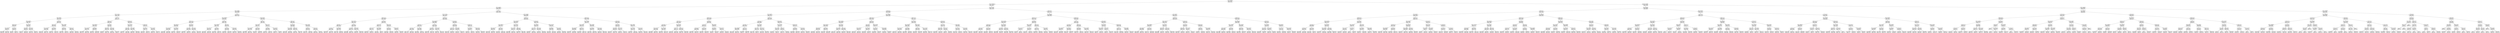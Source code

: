 digraph Tree {
node [shape=box] ;
0 [label="X[22] <= 404.309\nmse = 25379.651\nsamples = 397047\nvalue = 313.944"] ;
1 [label="X[22] <= 259.963\nmse = 7517.162\nsamples = 335386\nvalue = 266.511"] ;
0 -> 1 [labeldistance=2.5, labelangle=45, headlabel="True"] ;
2 [label="X[22] <= 189.586\nmse = 2965.623\nsamples = 178718\nvalue = 209.282"] ;
1 -> 2 ;
3 [label="X[22] <= 145.691\nmse = 1623.469\nsamples = 62338\nvalue = 162.383"] ;
2 -> 3 ;
4 [label="X[22] <= 117.661\nmse = 1013.922\nsamples = 19622\nvalue = 127.542"] ;
3 -> 4 ;
5 [label="X[22] <= 87.901\nmse = 723.256\nsamples = 6145\nvalue = 102.025"] ;
4 -> 5 ;
6 [label="X[44] <= 143.882\nmse = 662.282\nsamples = 1367\nvalue = 77.361"] ;
5 -> 6 ;
7 [label="X[46] <= 11.5\nmse = 229.822\nsamples = 864\nvalue = 68.241"] ;
6 -> 7 ;
8 [label="X[22] <= 66.755\nmse = 180.515\nsamples = 774\nvalue = 66.276"] ;
7 -> 8 ;
9 [label="mse = 159.369\nsamples = 258\nvalue = 58.054"] ;
8 -> 9 ;
10 [label="mse = 140.385\nsamples = 516\nvalue = 70.388"] ;
8 -> 10 ;
11 [label="X[24] <= 73.5\nmse = 335.316\nsamples = 90\nvalue = 85.133"] ;
7 -> 11 ;
12 [label="mse = 466.0\nsamples = 19\nvalue = 99.0"] ;
11 -> 12 ;
13 [label="mse = 235.117\nsamples = 71\nvalue = 81.423"] ;
11 -> 13 ;
14 [label="X[37] <= 66.109\nmse = 1016.79\nsamples = 503\nvalue = 93.028"] ;
6 -> 14 ;
15 [label="X[18] <= 64.0\nmse = 665.241\nsamples = 441\nvalue = 89.342"] ;
14 -> 15 ;
16 [label="mse = 8742.25\nsamples = 2\nvalue = 192.5"] ;
15 -> 16 ;
17 [label="mse = 579.742\nsamples = 439\nvalue = 88.872"] ;
15 -> 17 ;
18 [label="X[19] <= 23.5\nmse = 2733.538\nsamples = 62\nvalue = 119.242"] ;
14 -> 18 ;
19 [label="mse = 1423.853\nsamples = 51\nvalue = 101.569"] ;
18 -> 19 ;
20 [label="mse = 643.421\nsamples = 11\nvalue = 201.182"] ;
18 -> 20 ;
21 [label="X[16] <= 0.5\nmse = 516.876\nsamples = 4778\nvalue = 109.081"] ;
5 -> 21 ;
22 [label="X[46] <= 11.5\nmse = 453.87\nsamples = 3886\nvalue = 105.049"] ;
21 -> 22 ;
23 [label="X[22] <= 107.968\nmse = 326.876\nsamples = 3509\nvalue = 102.599"] ;
22 -> 23 ;
24 [label="mse = 270.517\nsamples = 1897\nvalue = 96.189"] ;
23 -> 24 ;
25 [label="mse = 287.942\nsamples = 1612\nvalue = 110.143"] ;
23 -> 25 ;
26 [label="X[26] <= 26.0\nmse = 1060.089\nsamples = 377\nvalue = 127.851"] ;
22 -> 26 ;
27 [label="mse = 923.107\nsamples = 351\nvalue = 124.937"] ;
26 -> 27 ;
28 [label="mse = 1247.001\nsamples = 26\nvalue = 167.192"] ;
26 -> 28 ;
29 [label="X[22] <= 102.068\nmse = 411.984\nsamples = 892\nvalue = 126.647"] ;
21 -> 29 ;
30 [label="X[46] <= 11.5\nmse = 233.638\nsamples = 245\nvalue = 114.343"] ;
29 -> 30 ;
31 [label="mse = 198.953\nsamples = 224\nvalue = 112.955"] ;
30 -> 31 ;
32 [label="mse = 364.027\nsamples = 21\nvalue = 129.143"] ;
30 -> 32 ;
33 [label="X[46] <= 11.5\nmse = 400.484\nsamples = 647\nvalue = 131.306"] ;
29 -> 33 ;
34 [label="mse = 345.429\nsamples = 596\nvalue = 129.374"] ;
33 -> 34 ;
35 [label="mse = 490.574\nsamples = 51\nvalue = 153.882"] ;
33 -> 35 ;
36 [label="X[16] <= 0.5\nmse = 714.19\nsamples = 13477\nvalue = 139.177"] ;
4 -> 36 ;
37 [label="X[46] <= 11.5\nmse = 593.373\nsamples = 9373\nvalue = 131.587"] ;
36 -> 37 ;
38 [label="X[37] <= 55.543\nmse = 457.733\nsamples = 8526\nvalue = 129.094"] ;
37 -> 38 ;
39 [label="X[22] <= 129.518\nmse = 342.452\nsamples = 8153\nvalue = 127.745"] ;
38 -> 39 ;
40 [label="mse = 248.565\nsamples = 2557\nvalue = 119.178"] ;
39 -> 40 ;
41 [label="mse = 336.482\nsamples = 5596\nvalue = 131.66"] ;
39 -> 41 ;
42 [label="X[30] <= 9.5\nmse = 2068.894\nsamples = 373\nvalue = 158.571"] ;
38 -> 42 ;
43 [label="mse = 932.893\nsamples = 217\nvalue = 138.456"] ;
42 -> 43 ;
44 [label="mse = 2303.388\nsamples = 156\nvalue = 186.551"] ;
42 -> 44 ;
45 [label="X[18] <= 93.5\nmse = 1266.517\nsamples = 847\nvalue = 156.68"] ;
37 -> 45 ;
46 [label="X[29] <= 27.5\nmse = 2128.372\nsamples = 262\nvalue = 173.046"] ;
45 -> 46 ;
47 [label="mse = 656.188\nsamples = 4\nvalue = 290.25"] ;
46 -> 47 ;
48 [label="mse = 1934.921\nsamples = 258\nvalue = 171.229"] ;
46 -> 48 ;
49 [label="X[19] <= 10.5\nmse = 706.846\nsamples = 585\nvalue = 149.35"] ;
45 -> 49 ;
50 [label="mse = 595.77\nsamples = 581\nvalue = 148.535"] ;
49 -> 50 ;
51 [label="mse = 2725.688\nsamples = 4\nvalue = 267.75"] ;
49 -> 51 ;
52 [label="X[46] <= 11.5\nmse = 558.032\nsamples = 4104\nvalue = 156.512"] ;
36 -> 52 ;
53 [label="X[22] <= 129.998\nmse = 475.711\nsamples = 3785\nvalue = 154.092"] ;
52 -> 53 ;
54 [label="X[28] <= -4.5\nmse = 344.266\nsamples = 858\nvalue = 140.956"] ;
53 -> 54 ;
55 [label="mse = 843.938\nsamples = 34\nvalue = 172.941"] ;
54 -> 55 ;
56 [label="mse = 279.693\nsamples = 824\nvalue = 139.636"] ;
54 -> 56 ;
57 [label="X[37] <= 49.597\nmse = 448.831\nsamples = 2927\nvalue = 157.943"] ;
53 -> 57 ;
58 [label="mse = 359.286\nsamples = 2515\nvalue = 156.017"] ;
57 -> 58 ;
59 [label="mse = 834.589\nsamples = 412\nvalue = 169.699"] ;
57 -> 59 ;
60 [label="X[19] <= 5.5\nmse = 640.46\nsamples = 319\nvalue = 185.232"] ;
52 -> 60 ;
61 [label="X[37] <= 50.181\nmse = 637.35\nsamples = 163\nvalue = 174.73"] ;
60 -> 61 ;
62 [label="mse = 401.089\nsamples = 135\nvalue = 168.007"] ;
61 -> 62 ;
63 [label="mse = 507.98\nsamples = 28\nvalue = 207.143"] ;
61 -> 63 ;
64 [label="X[37] <= 46.195\nmse = 408.06\nsamples = 156\nvalue = 196.205"] ;
60 -> 64 ;
65 [label="mse = 306.662\nsamples = 116\nvalue = 191.043"] ;
64 -> 65 ;
66 [label="mse = 400.744\nsamples = 40\nvalue = 211.175"] ;
64 -> 66 ;
67 [label="X[16] <= 0.5\nmse = 1089.715\nsamples = 42716\nvalue = 178.388"] ;
3 -> 67 ;
68 [label="X[22] <= 166.936\nmse = 840.574\nsamples = 26250\nvalue = 166.378"] ;
67 -> 68 ;
69 [label="X[46] <= 11.5\nmse = 720.564\nsamples = 10559\nvalue = 153.931"] ;
68 -> 69 ;
70 [label="X[37] <= 64.722\nmse = 502.607\nsamples = 9602\nvalue = 150.886"] ;
69 -> 70 ;
71 [label="X[22] <= 160.473\nmse = 435.434\nsamples = 9259\nvalue = 149.837"] ;
70 -> 71 ;
72 [label="mse = 419.546\nsamples = 5947\nvalue = 145.939"] ;
71 -> 72 ;
73 [label="mse = 387.698\nsamples = 3312\nvalue = 156.835"] ;
71 -> 73 ;
74 [label="X[44] <= 265.451\nmse = 1484.238\nsamples = 343\nvalue = 179.204"] ;
70 -> 74 ;
75 [label="mse = 849.511\nsamples = 278\nvalue = 173.061"] ;
74 -> 75 ;
76 [label="mse = 3347.265\nsamples = 65\nvalue = 205.477"] ;
74 -> 76 ;
77 [label="X[42] <= 415.0\nmse = 1880.451\nsamples = 957\nvalue = 184.491"] ;
69 -> 77 ;
78 [label="X[4] <= 0.5\nmse = 1546.891\nsamples = 651\nvalue = 176.263"] ;
77 -> 78 ;
79 [label="mse = 980.457\nsamples = 595\nvalue = 172.321"] ;
78 -> 79 ;
80 [label="mse = 5646.23\nsamples = 56\nvalue = 218.143"] ;
78 -> 80 ;
81 [label="X[24] <= 73.5\nmse = 2139.591\nsamples = 306\nvalue = 201.997"] ;
77 -> 81 ;
82 [label="mse = 3787.57\nsamples = 53\nvalue = 236.528"] ;
81 -> 82 ;
83 [label="mse = 1492.236\nsamples = 253\nvalue = 194.763"] ;
81 -> 83 ;
84 [label="X[46] <= 11.5\nmse = 746.929\nsamples = 15691\nvalue = 174.754"] ;
68 -> 84 ;
85 [label="X[22] <= 182.308\nmse = 573.595\nsamples = 14343\nvalue = 172.241"] ;
84 -> 85 ;
86 [label="X[37] <= 69.232\nmse = 577.147\nsamples = 8641\nvalue = 167.867"] ;
85 -> 86 ;
87 [label="mse = 524.567\nsamples = 8192\nvalue = 166.494"] ;
86 -> 87 ;
88 [label="mse = 874.299\nsamples = 449\nvalue = 192.922"] ;
86 -> 88 ;
89 [label="X[8] <= 0.5\nmse = 495.285\nsamples = 5702\nvalue = 178.87"] ;
85 -> 89 ;
90 [label="mse = 445.019\nsamples = 5002\nvalue = 181.259"] ;
89 -> 90 ;
91 [label="mse = 522.044\nsamples = 700\nvalue = 161.793"] ;
89 -> 91 ;
92 [label="X[31] <= 9.5\nmse = 1809.22\nsamples = 1348\nvalue = 201.49"] ;
84 -> 92 ;
93 [label="X[5] <= 0.5\nmse = 1079.439\nsamples = 995\nvalue = 194.364"] ;
92 -> 93 ;
94 [label="mse = 809.258\nsamples = 547\nvalue = 183.093"] ;
93 -> 94 ;
95 [label="mse = 1064.859\nsamples = 448\nvalue = 208.125"] ;
93 -> 95 ;
96 [label="X[28] <= 3.5\nmse = 3319.587\nsamples = 353\nvalue = 221.578"] ;
92 -> 96 ;
97 [label="mse = 2884.403\nsamples = 327\nvalue = 215.758"] ;
96 -> 97 ;
98 [label="mse = 3009.947\nsamples = 26\nvalue = 294.769"] ;
96 -> 98 ;
99 [label="X[22] <= 167.95\nmse = 890.41\nsamples = 16466\nvalue = 197.533"] ;
67 -> 99 ;
100 [label="X[46] <= 11.5\nmse = 703.31\nsamples = 5992\nvalue = 181.59"] ;
99 -> 100 ;
101 [label="X[37] <= 56.07\nmse = 611.297\nsamples = 5521\nvalue = 179.172"] ;
100 -> 101 ;
102 [label="X[22] <= 157.809\nmse = 446.385\nsamples = 4490\nvalue = 175.788"] ;
101 -> 102 ;
103 [label="mse = 399.098\nsamples = 2386\nvalue = 170.391"] ;
102 -> 103 ;
104 [label="mse = 429.511\nsamples = 2104\nvalue = 181.909"] ;
102 -> 104 ;
105 [label="X[30] <= -3.5\nmse = 1062.384\nsamples = 1031\nvalue = 193.911"] ;
101 -> 105 ;
106 [label="mse = 1579.202\nsamples = 42\nvalue = 235.5"] ;
105 -> 106 ;
107 [label="mse = 963.863\nsamples = 989\nvalue = 192.145"] ;
105 -> 107 ;
108 [label="X[37] <= 51.01\nmse = 910.442\nsamples = 471\nvalue = 209.926"] ;
100 -> 108 ;
109 [label="X[19] <= 6.5\nmse = 646.988\nsamples = 346\nvalue = 201.095"] ;
108 -> 109 ;
110 [label="mse = 555.26\nsamples = 215\nvalue = 192.205"] ;
109 -> 110 ;
111 [label="mse = 454.887\nsamples = 131\nvalue = 215.687"] ;
109 -> 111 ;
112 [label="X[37] <= 90.273\nmse = 826.425\nsamples = 125\nvalue = 234.368"] ;
108 -> 112 ;
113 [label="mse = 664.728\nsamples = 117\nvalue = 231.179"] ;
112 -> 113 ;
114 [label="mse = 868.0\nsamples = 8\nvalue = 281.0"] ;
112 -> 114 ;
115 [label="X[46] <= 11.5\nmse = 768.83\nsamples = 10474\nvalue = 206.654"] ;
99 -> 115 ;
116 [label="X[37] <= 61.455\nmse = 649.674\nsamples = 9649\nvalue = 203.886"] ;
115 -> 116 ;
117 [label="X[22] <= 176.165\nmse = 562.594\nsamples = 7585\nvalue = 200.658"] ;
116 -> 117 ;
118 [label="mse = 557.758\nsamples = 2265\nvalue = 193.616"] ;
117 -> 118 ;
119 [label="mse = 534.557\nsamples = 5320\nvalue = 203.655"] ;
117 -> 119 ;
120 [label="X[28] <= -4.5\nmse = 790.677\nsamples = 2064\nvalue = 215.748"] ;
116 -> 120 ;
121 [label="mse = 1689.1\nsamples = 98\nvalue = 272.888"] ;
120 -> 121 ;
122 [label="mse = 575.031\nsamples = 1966\nvalue = 212.9"] ;
120 -> 122 ;
123 [label="X[37] <= 60.49\nmse = 1024.193\nsamples = 825\nvalue = 239.036"] ;
115 -> 123 ;
124 [label="X[19] <= 6.5\nmse = 831.414\nsamples = 636\nvalue = 232.204"] ;
123 -> 124 ;
125 [label="mse = 718.694\nsamples = 378\nvalue = 222.183"] ;
124 -> 125 ;
126 [label="mse = 633.813\nsamples = 258\nvalue = 246.888"] ;
124 -> 126 ;
127 [label="X[25] <= 3.5\nmse = 987.296\nsamples = 189\nvalue = 262.026"] ;
123 -> 127 ;
128 [label="mse = 903.14\nsamples = 120\nvalue = 251.958"] ;
127 -> 128 ;
129 [label="mse = 650.77\nsamples = 69\nvalue = 279.536"] ;
127 -> 129 ;
130 [label="X[16] <= 0.5\nmse = 1875.302\nsamples = 116380\nvalue = 234.403"] ;
2 -> 130 ;
131 [label="X[22] <= 222.793\nmse = 1471.086\nsamples = 63691\nvalue = 216.371"] ;
130 -> 131 ;
132 [label="X[46] <= 11.5\nmse = 1001.395\nsamples = 30304\nvalue = 199.087"] ;
131 -> 132 ;
133 [label="X[22] <= 209.34\nmse = 707.107\nsamples = 27688\nvalue = 196.024"] ;
132 -> 133 ;
134 [label="X[8] <= 0.5\nmse = 615.287\nsamples = 15120\nvalue = 188.809"] ;
133 -> 134 ;
135 [label="X[4] <= 0.5\nmse = 588.073\nsamples = 12594\nvalue = 191.688"] ;
134 -> 135 ;
136 [label="mse = 535.519\nsamples = 11319\nvalue = 193.51"] ;
135 -> 136 ;
137 [label="mse = 763.586\nsamples = 1275\nvalue = 175.515"] ;
135 -> 137 ;
138 [label="X[37] <= 37.999\nmse = 503.557\nsamples = 2526\nvalue = 174.453"] ;
134 -> 138 ;
139 [label="mse = 417.465\nsamples = 1706\nvalue = 178.358"] ;
138 -> 139 ;
140 [label="mse = 584.977\nsamples = 820\nvalue = 166.33"] ;
138 -> 140 ;
141 [label="X[8] <= 0.5\nmse = 679.603\nsamples = 12568\nvalue = 204.704"] ;
133 -> 141 ;
142 [label="X[4] <= 0.5\nmse = 655.051\nsamples = 11036\nvalue = 207.144"] ;
141 -> 142 ;
143 [label="mse = 587.385\nsamples = 9668\nvalue = 209.946"] ;
142 -> 143 ;
144 [label="mse = 685.717\nsamples = 1368\nvalue = 187.344"] ;
142 -> 144 ;
145 [label="X[37] <= 33.79\nmse = 504.467\nsamples = 1532\nvalue = 187.123"] ;
141 -> 145 ;
146 [label="mse = 388.532\nsamples = 333\nvalue = 199.721"] ;
145 -> 146 ;
147 [label="mse = 480.345\nsamples = 1199\nvalue = 183.624"] ;
145 -> 147 ;
148 [label="X[31] <= 9.5\nmse = 2965.553\nsamples = 2616\nvalue = 231.511"] ;
132 -> 148 ;
149 [label="X[5] <= 0.5\nmse = 1677.149\nsamples = 1817\nvalue = 221.919"] ;
148 -> 149 ;
150 [label="X[30] <= 8.5\nmse = 1272.301\nsamples = 1127\nvalue = 210.56"] ;
149 -> 150 ;
151 [label="mse = 990.076\nsamples = 1110\nvalue = 208.661"] ;
150 -> 151 ;
152 [label="mse = 4096.131\nsamples = 17\nvalue = 334.529"] ;
150 -> 152 ;
153 [label="X[37] <= 60.493\nmse = 1783.475\nsamples = 690\nvalue = 240.471"] ;
149 -> 153 ;
154 [label="mse = 1518.7\nsamples = 684\nvalue = 238.923"] ;
153 -> 154 ;
155 [label="mse = 532.0\nsamples = 6\nvalue = 417.0"] ;
153 -> 155 ;
156 [label="X[19] <= 12.5\nmse = 5210.437\nsamples = 799\nvalue = 253.324"] ;
148 -> 156 ;
157 [label="X[19] <= 11.5\nmse = 5005.807\nsamples = 752\nvalue = 258.582"] ;
156 -> 157 ;
158 [label="mse = 3974.123\nsamples = 665\nvalue = 246.806"] ;
157 -> 158 ;
159 [label="mse = 3728.861\nsamples = 87\nvalue = 348.598"] ;
157 -> 159 ;
160 [label="X[42] <= 475.0\nmse = 963.814\nsamples = 47\nvalue = 169.191"] ;
156 -> 160 ;
161 [label="mse = 638.333\nsamples = 39\nvalue = 160.974"] ;
160 -> 161 ;
162 [label="mse = 616.688\nsamples = 8\nvalue = 209.25"] ;
160 -> 162 ;
163 [label="X[46] <= 11.5\nmse = 1380.155\nsamples = 33387\nvalue = 232.059"] ;
131 -> 163 ;
164 [label="X[22] <= 246.528\nmse = 994.608\nsamples = 30493\nvalue = 228.593"] ;
163 -> 164 ;
165 [label="X[4] <= 0.5\nmse = 831.077\nsamples = 18955\nvalue = 221.244"] ;
164 -> 165 ;
166 [label="X[8] <= 0.5\nmse = 782.895\nsamples = 16435\nvalue = 223.904"] ;
165 -> 166 ;
167 [label="mse = 717.119\nsamples = 13439\nvalue = 227.972"] ;
166 -> 167 ;
168 [label="mse = 670.741\nsamples = 2996\nvalue = 205.657"] ;
166 -> 168 ;
169 [label="X[37] <= 80.911\nmse = 798.052\nsamples = 2520\nvalue = 203.892"] ;
165 -> 169 ;
170 [label="mse = 765.821\nsamples = 2295\nvalue = 205.982"] ;
169 -> 170 ;
171 [label="mse = 627.57\nsamples = 225\nvalue = 182.569"] ;
169 -> 171 ;
172 [label="X[4] <= 0.5\nmse = 1028.768\nsamples = 11538\nvalue = 240.666"] ;
164 -> 172 ;
173 [label="X[8] <= 0.5\nmse = 968.729\nsamples = 10001\nvalue = 243.513"] ;
172 -> 173 ;
174 [label="mse = 921.243\nsamples = 8466\nvalue = 247.218"] ;
173 -> 174 ;
175 [label="mse = 737.424\nsamples = 1535\nvalue = 223.08"] ;
173 -> 175 ;
176 [label="X[44] <= 192.075\nmse = 1023.55\nsamples = 1537\nvalue = 222.142"] ;
172 -> 176 ;
177 [label="mse = 675.307\nsamples = 630\nvalue = 211.86"] ;
176 -> 177 ;
178 [label="mse = 1141.012\nsamples = 907\nvalue = 229.283"] ;
176 -> 178 ;
179 [label="X[4] <= 0.5\nmse = 3982.357\nsamples = 2894\nvalue = 268.577"] ;
163 -> 179 ;
180 [label="X[30] <= 8.5\nmse = 2623.752\nsamples = 2468\nvalue = 261.039"] ;
179 -> 180 ;
181 [label="X[5] <= 0.5\nmse = 2212.738\nsamples = 2410\nvalue = 258.037"] ;
180 -> 181 ;
182 [label="mse = 1914.707\nsamples = 1540\nvalue = 245.345"] ;
181 -> 182 ;
183 [label="mse = 1950.478\nsamples = 870\nvalue = 280.502"] ;
181 -> 183 ;
184 [label="X[42] <= 483.5\nmse = 3763.992\nsamples = 58\nvalue = 385.793"] ;
180 -> 184 ;
185 [label="mse = 1877.648\nsamples = 37\nvalue = 350.973"] ;
184 -> 185 ;
186 [label="mse = 1187.551\nsamples = 21\nvalue = 447.143"] ;
184 -> 186 ;
187 [label="X[19] <= 7.5\nmse = 9617.153\nsamples = 426\nvalue = 312.246"] ;
179 -> 187 ;
188 [label="X[22] <= 249.842\nmse = 598.291\nsamples = 128\nvalue = 228.117"] ;
187 -> 188 ;
189 [label="mse = 450.715\nsamples = 87\nvalue = 220.368"] ;
188 -> 189 ;
190 [label="mse = 513.612\nsamples = 41\nvalue = 244.561"] ;
188 -> 190 ;
191 [label="X[24] <= 79.5\nmse = 9145.109\nsamples = 298\nvalue = 348.383"] ;
187 -> 191 ;
192 [label="mse = 7866.752\nsamples = 182\nvalue = 387.984"] ;
191 -> 192 ;
193 [label="mse = 4829.843\nsamples = 116\nvalue = 286.25"] ;
191 -> 193 ;
194 [label="X[22] <= 228.503\nmse = 1495.696\nsamples = 52689\nvalue = 256.201"] ;
130 -> 194 ;
195 [label="X[46] <= 11.5\nmse = 991.807\nsamples = 28433\nvalue = 238.031"] ;
194 -> 195 ;
196 [label="X[22] <= 209.099\nmse = 831.883\nsamples = 26175\nvalue = 234.877"] ;
195 -> 196 ;
197 [label="X[37] <= 58.028\nmse = 679.97\nsamples = 12093\nvalue = 223.511"] ;
196 -> 197 ;
198 [label="X[22] <= 201.44\nmse = 602.302\nsamples = 8181\nvalue = 219.432"] ;
197 -> 198 ;
199 [label="mse = 574.574\nsamples = 4994\nvalue = 215.892"] ;
198 -> 199 ;
200 [label="mse = 595.338\nsamples = 3187\nvalue = 224.98"] ;
198 -> 200 ;
201 [label="X[28] <= -2.5\nmse = 734.849\nsamples = 3912\nvalue = 232.041"] ;
197 -> 201 ;
202 [label="mse = 1801.801\nsamples = 327\nvalue = 256.645"] ;
201 -> 202 ;
203 [label="mse = 577.273\nsamples = 3585\nvalue = 229.796"] ;
201 -> 203 ;
204 [label="X[37] <= 61.598\nmse = 756.141\nsamples = 14082\nvalue = 244.637"] ;
196 -> 204 ;
205 [label="X[22] <= 216.922\nmse = 578.134\nsamples = 8717\nvalue = 239.192"] ;
204 -> 205 ;
206 [label="mse = 540.939\nsamples = 3900\nvalue = 234.485"] ;
205 -> 206 ;
207 [label="mse = 575.787\nsamples = 4817\nvalue = 243.003"] ;
205 -> 207 ;
208 [label="X[28] <= -4.5\nmse = 918.921\nsamples = 5365\nvalue = 253.484"] ;
204 -> 208 ;
209 [label="mse = 2495.306\nsamples = 320\nvalue = 277.512"] ;
208 -> 209 ;
210 [label="mse = 779.987\nsamples = 5045\nvalue = 251.96"] ;
208 -> 210 ;
211 [label="X[19] <= 6.5\nmse = 1393.677\nsamples = 2258\nvalue = 274.591"] ;
195 -> 211 ;
212 [label="X[37] <= 66.497\nmse = 1353.316\nsamples = 1361\nvalue = 264.134"] ;
211 -> 212 ;
213 [label="X[13] <= 0.5\nmse = 1167.078\nsamples = 1103\nvalue = 257.41"] ;
212 -> 213 ;
214 [label="mse = 990.944\nsamples = 817\nvalue = 266.011"] ;
213 -> 214 ;
215 [label="mse = 855.177\nsamples = 286\nvalue = 232.839"] ;
213 -> 215 ;
216 [label="X[30] <= -3.5\nmse = 1129.896\nsamples = 258\nvalue = 292.88"] ;
212 -> 216 ;
217 [label="mse = 922.062\nsamples = 62\nvalue = 319.258"] ;
216 -> 217 ;
218 [label="mse = 905.912\nsamples = 196\nvalue = 284.536"] ;
216 -> 218 ;
219 [label="X[22] <= 211.403\nmse = 1037.227\nsamples = 897\nvalue = 290.458"] ;
211 -> 219 ;
220 [label="X[42] <= 364.0\nmse = 838.405\nsamples = 483\nvalue = 278.948"] ;
219 -> 220 ;
221 [label="mse = 748.848\nsamples = 100\nvalue = 259.95"] ;
220 -> 221 ;
222 [label="mse = 742.945\nsamples = 383\nvalue = 283.909"] ;
220 -> 222 ;
223 [label="X[42] <= 453.0\nmse = 934.308\nsamples = 414\nvalue = 303.886"] ;
219 -> 223 ;
224 [label="mse = 856.064\nsamples = 274\nvalue = 295.661"] ;
223 -> 224 ;
225 [label="mse = 695.828\nsamples = 140\nvalue = 319.986"] ;
223 -> 225 ;
226 [label="X[46] <= 11.5\nmse = 1245.623\nsamples = 24256\nvalue = 277.502"] ;
194 -> 226 ;
227 [label="X[22] <= 245.843\nmse = 1028.239\nsamples = 22292\nvalue = 273.7"] ;
226 -> 227 ;
228 [label="X[37] <= 64.728\nmse = 918.544\nsamples = 11735\nvalue = 265.428"] ;
227 -> 228 ;
229 [label="X[22] <= 238.49\nmse = 698.811\nsamples = 6560\nvalue = 258.302"] ;
228 -> 229 ;
230 [label="mse = 685.759\nsamples = 4041\nvalue = 254.79"] ;
229 -> 230 ;
231 [label="mse = 668.202\nsamples = 2519\nvalue = 263.937"] ;
229 -> 231 ;
232 [label="X[23] <= -0.5\nmse = 1051.137\nsamples = 5175\nvalue = 274.46"] ;
228 -> 232 ;
233 [label="mse = 2483.245\nsamples = 448\nvalue = 293.518"] ;
232 -> 233 ;
234 [label="mse = 877.726\nsamples = 4727\nvalue = 272.654"] ;
232 -> 234 ;
235 [label="X[37] <= 74.898\nmse = 989.56\nsamples = 10557\nvalue = 282.895"] ;
227 -> 235 ;
236 [label="X[22] <= 252.06\nmse = 803.634\nsamples = 7382\nvalue = 278.18"] ;
235 -> 236 ;
237 [label="mse = 762.144\nsamples = 3326\nvalue = 273.815"] ;
236 -> 237 ;
238 [label="mse = 809.224\nsamples = 4056\nvalue = 281.759"] ;
236 -> 238 ;
239 [label="X[28] <= -4.5\nmse = 1249.968\nsamples = 3175\nvalue = 293.858"] ;
235 -> 239 ;
240 [label="mse = 3723.844\nsamples = 177\nvalue = 326.395"] ;
239 -> 240 ;
241 [label="mse = 1037.717\nsamples = 2998\nvalue = 291.937"] ;
239 -> 241 ;
242 [label="X[19] <= 4.5\nmse = 1687.064\nsamples = 1964\nvalue = 320.651"] ;
226 -> 242 ;
243 [label="X[29] <= 99.0\nmse = 1538.405\nsamples = 710\nvalue = 300.983"] ;
242 -> 243 ;
244 [label="X[13] <= 0.5\nmse = 1205.813\nsamples = 670\nvalue = 296.728"] ;
243 -> 244 ;
245 [label="mse = 1000.44\nsamples = 472\nvalue = 304.814"] ;
244 -> 245 ;
246 [label="mse = 1168.076\nsamples = 198\nvalue = 277.455"] ;
244 -> 246 ;
247 [label="X[42] <= 550.0\nmse = 1727.138\nsamples = 40\nvalue = 372.25"] ;
243 -> 247 ;
248 [label="mse = 825.474\nsamples = 29\nvalue = 352.793"] ;
247 -> 248 ;
249 [label="mse = 474.975\nsamples = 11\nvalue = 423.545"] ;
247 -> 249 ;
250 [label="X[42] <= 489.0\nmse = 1428.204\nsamples = 1254\nvalue = 331.787"] ;
242 -> 250 ;
251 [label="X[37] <= 68.967\nmse = 1110.738\nsamples = 783\nvalue = 321.585"] ;
250 -> 251 ;
252 [label="mse = 999.494\nsamples = 493\nvalue = 313.947"] ;
251 -> 252 ;
253 [label="mse = 1032.1\nsamples = 290\nvalue = 334.569"] ;
251 -> 253 ;
254 [label="X[21] <= 41.0\nmse = 1495.284\nsamples = 471\nvalue = 348.747"] ;
250 -> 254 ;
255 [label="mse = 1399.231\nsamples = 418\nvalue = 352.785"] ;
254 -> 255 ;
256 [label="mse = 1110.387\nsamples = 53\nvalue = 316.906"] ;
254 -> 256 ;
257 [label="X[22] <= 322.356\nmse = 4711.303\nsamples = 156668\nvalue = 331.794"] ;
1 -> 257 ;
258 [label="X[16] <= 0.5\nmse = 2652.403\nsamples = 88258\nvalue = 299.663"] ;
257 -> 258 ;
259 [label="X[22] <= 293.592\nmse = 2055.827\nsamples = 47122\nvalue = 275.829"] ;
258 -> 259 ;
260 [label="X[46] <= 11.5\nmse = 1611.399\nsamples = 28820\nvalue = 264.475"] ;
259 -> 260 ;
261 [label="X[8] <= 0.5\nmse = 1141.166\nsamples = 26327\nvalue = 260.843"] ;
260 -> 261 ;
262 [label="X[4] <= 0.5\nmse = 1092.881\nsamples = 21962\nvalue = 264.414"] ;
261 -> 262 ;
263 [label="X[22] <= 275.45\nmse = 991.616\nsamples = 18826\nvalue = 267.989"] ;
262 -> 263 ;
264 [label="mse = 924.992\nsamples = 9819\nvalue = 259.924"] ;
263 -> 264 ;
265 [label="mse = 916.015\nsamples = 9007\nvalue = 276.782"] ;
263 -> 265 ;
266 [label="X[22] <= 276.232\nmse = 1163.364\nsamples = 3136\nvalue = 242.95"] ;
262 -> 266 ;
267 [label="mse = 980.619\nsamples = 1350\nvalue = 233.49"] ;
266 -> 267 ;
268 [label="mse = 1182.723\nsamples = 1786\nvalue = 250.101"] ;
266 -> 268 ;
269 [label="X[22] <= 275.062\nmse = 997.186\nsamples = 4365\nvalue = 242.877"] ;
261 -> 269 ;
270 [label="X[46] <= 1.5\nmse = 747.121\nsamples = 1784\nvalue = 232.707"] ;
269 -> 270 ;
271 [label="mse = 943.252\nsamples = 138\nvalue = 209.036"] ;
270 -> 271 ;
272 [label="mse = 679.764\nsamples = 1646\nvalue = 234.691"] ;
270 -> 272 ;
273 [label="X[46] <= 1.5\nmse = 1049.113\nsamples = 2581\nvalue = 249.907"] ;
269 -> 273 ;
274 [label="mse = 1696.153\nsamples = 195\nvalue = 217.687"] ;
273 -> 274 ;
275 [label="mse = 904.455\nsamples = 2386\nvalue = 252.541"] ;
273 -> 275 ;
276 [label="X[30] <= 8.5\nmse = 4966.721\nsamples = 2493\nvalue = 302.832"] ;
260 -> 276 ;
277 [label="X[4] <= 0.5\nmse = 4515.72\nsamples = 2424\nvalue = 299.375"] ;
276 -> 277 ;
278 [label="X[5] <= 0.5\nmse = 2899.362\nsamples = 2096\nvalue = 291.265"] ;
277 -> 278 ;
279 [label="mse = 2592.56\nsamples = 1361\nvalue = 275.629"] ;
278 -> 279 ;
280 [label="mse = 2176.494\nsamples = 735\nvalue = 320.218"] ;
278 -> 280 ;
281 [label="X[19] <= 7.5\nmse = 11738.362\nsamples = 328\nvalue = 351.201"] ;
277 -> 281 ;
282 [label="mse = 494.688\nsamples = 100\nvalue = 259.45"] ;
281 -> 282 ;
283 [label="mse = 11358.168\nsamples = 228\nvalue = 391.443"] ;
281 -> 283 ;
284 [label="X[42] <= 516.5\nmse = 5645.787\nsamples = 69\nvalue = 424.261"] ;
276 -> 284 ;
285 [label="X[42] <= 422.5\nmse = 1989.372\nsamples = 37\nvalue = 379.919"] ;
284 -> 285 ;
286 [label="mse = 1495.36\nsamples = 5\nvalue = 305.8"] ;
285 -> 286 ;
287 [label="mse = 1074.062\nsamples = 32\nvalue = 391.5"] ;
285 -> 287 ;
288 [label="X[42] <= 677.0\nmse = 4971.437\nsamples = 32\nvalue = 475.531"] ;
284 -> 288 ;
289 [label="mse = 2590.369\nsamples = 29\nvalue = 459.103"] ;
288 -> 289 ;
290 [label="mse = 161.556\nsamples = 3\nvalue = 634.333"] ;
288 -> 290 ;
291 [label="X[46] <= 11.5\nmse = 2233.043\nsamples = 18302\nvalue = 293.707"] ;
259 -> 291 ;
292 [label="X[4] <= 0.5\nmse = 1565.457\nsamples = 16680\nvalue = 289.087"] ;
291 -> 292 ;
293 [label="X[8] <= 0.5\nmse = 1463.911\nsamples = 13873\nvalue = 293.726"] ;
292 -> 293 ;
294 [label="X[22] <= 309.601\nmse = 1353.458\nsamples = 11098\nvalue = 299.873"] ;
293 -> 294 ;
295 [label="mse = 1175.167\nsamples = 5624\nvalue = 292.597"] ;
294 -> 295 ;
296 [label="mse = 1426.377\nsamples = 5474\nvalue = 307.348"] ;
294 -> 296 ;
297 [label="X[46] <= 1.5\nmse = 1150.24\nsamples = 2775\nvalue = 269.143"] ;
293 -> 297 ;
298 [label="mse = 2006.962\nsamples = 210\nvalue = 236.7"] ;
297 -> 298 ;
299 [label="mse = 986.868\nsamples = 2565\nvalue = 271.8"] ;
297 -> 299 ;
300 [label="X[37] <= 91.888\nmse = 1435.43\nsamples = 2807\nvalue = 266.162"] ;
292 -> 300 ;
301 [label="X[17] <= 0.5\nmse = 1273.207\nsamples = 1434\nvalue = 273.99"] ;
300 -> 301 ;
302 [label="mse = 1170.817\nsamples = 1430\nvalue = 274.533"] ;
301 -> 302 ;
303 [label="mse = 43.188\nsamples = 4\nvalue = 79.75"] ;
301 -> 303 ;
304 [label="X[44] <= 238.711\nmse = 1474.047\nsamples = 1373\nvalue = 257.988"] ;
300 -> 304 ;
305 [label="mse = 1143.523\nsamples = 826\nvalue = 249.426"] ;
304 -> 305 ;
306 [label="mse = 1695.331\nsamples = 547\nvalue = 270.916"] ;
304 -> 306 ;
307 [label="X[24] <= 62.5\nmse = 6621.691\nsamples = 1622\nvalue = 341.216"] ;
291 -> 307 ;
308 [label="X[44] <= 249.263\nmse = 2212.359\nsamples = 48\nvalue = 210.125"] ;
307 -> 308 ;
309 [label="X[32] <= 1020.5\nmse = 2124.993\nsamples = 24\nvalue = 184.583"] ;
308 -> 309 ;
310 [label="mse = 1840.247\nsamples = 9\nvalue = 153.556"] ;
309 -> 310 ;
311 [label="mse = 1371.627\nsamples = 15\nvalue = 203.2"] ;
309 -> 311 ;
312 [label="X[38] <= 0.5\nmse = 994.972\nsamples = 24\nvalue = 235.667"] ;
308 -> 312 ;
313 [label="mse = 724.196\nsamples = 15\nvalue = 221.733"] ;
312 -> 313 ;
314 [label="mse = 583.432\nsamples = 9\nvalue = 258.889"] ;
312 -> 314 ;
315 [label="X[19] <= 10.5\nmse = 6216.115\nsamples = 1574\nvalue = 345.213"] ;
307 -> 315 ;
316 [label="X[9] <= 0.5\nmse = 4499.325\nsamples = 1391\nvalue = 332.782"] ;
315 -> 316 ;
317 [label="mse = 4309.449\nsamples = 1233\nvalue = 339.993"] ;
316 -> 317 ;
318 [label="mse = 2409.085\nsamples = 158\nvalue = 276.513"] ;
316 -> 318 ;
319 [label="X[3] <= 0.5\nmse = 9162.306\nsamples = 183\nvalue = 439.705"] ;
315 -> 319 ;
320 [label="mse = 7949.275\nsamples = 152\nvalue = 461.382"] ;
319 -> 320 ;
321 [label="mse = 1509.534\nsamples = 31\nvalue = 333.419"] ;
319 -> 321 ;
322 [label="X[22] <= 290.592\nmse = 1939.639\nsamples = 41136\nvalue = 326.965"] ;
258 -> 322 ;
323 [label="X[46] <= 11.5\nmse = 1487.985\nsamples = 22745\nvalue = 310.838"] ;
322 -> 323 ;
324 [label="X[22] <= 274.848\nmse = 1188.284\nsamples = 20892\nvalue = 306.544"] ;
323 -> 324 ;
325 [label="X[37] <= 77.275\nmse = 1095.935\nsamples = 10942\nvalue = 297.963"] ;
324 -> 325 ;
326 [label="X[29] <= 65.5\nmse = 925.255\nsamples = 7451\nvalue = 293.661"] ;
325 -> 326 ;
327 [label="mse = 950.271\nsamples = 5904\nvalue = 296.255"] ;
326 -> 327 ;
328 [label="mse = 706.045\nsamples = 1547\nvalue = 283.759"] ;
326 -> 328 ;
329 [label="X[28] <= -5.5\nmse = 1336.424\nsamples = 3491\nvalue = 307.144"] ;
325 -> 329 ;
330 [label="mse = 4172.959\nsamples = 152\nvalue = 345.961"] ;
329 -> 330 ;
331 [label="mse = 1135.586\nsamples = 3339\nvalue = 305.377"] ;
329 -> 331 ;
332 [label="X[37] <= 84.078\nmse = 1119.79\nsamples = 9950\nvalue = 315.982"] ;
324 -> 332 ;
333 [label="X[37] <= 45.743\nmse = 984.967\nsamples = 7157\nvalue = 311.227"] ;
332 -> 333 ;
334 [label="mse = 811.878\nsamples = 1204\nvalue = 300.318"] ;
333 -> 334 ;
335 [label="mse = 991.036\nsamples = 5953\nvalue = 313.434"] ;
333 -> 335 ;
336 [label="X[28] <= -4.5\nmse = 1258.922\nsamples = 2793\nvalue = 328.165"] ;
332 -> 336 ;
337 [label="mse = 3724.093\nsamples = 153\nvalue = 359.176"] ;
336 -> 337 ;
338 [label="mse = 1057.087\nsamples = 2640\nvalue = 326.367"] ;
336 -> 338 ;
339 [label="X[19] <= 4.5\nmse = 2315.783\nsamples = 1853\nvalue = 359.247"] ;
323 -> 339 ;
340 [label="X[13] <= 0.5\nmse = 1940.44\nsamples = 678\nvalue = 336.588"] ;
339 -> 340 ;
341 [label="X[37] <= 64.609\nmse = 1537.741\nsamples = 470\nvalue = 347.36"] ;
340 -> 341 ;
342 [label="mse = 631.799\nsamples = 160\nvalue = 325.962"] ;
341 -> 342 ;
343 [label="mse = 1647.06\nsamples = 310\nvalue = 358.403"] ;
341 -> 343 ;
344 [label="X[43] <= 122.858\nmse = 1995.87\nsamples = 208\nvalue = 312.25"] ;
340 -> 344 ;
345 [label="mse = 1551.346\nsamples = 138\nvalue = 298.094"] ;
344 -> 345 ;
346 [label="mse = 1698.361\nsamples = 70\nvalue = 340.157"] ;
344 -> 346 ;
347 [label="X[43] <= 121.355\nmse = 2065.192\nsamples = 1175\nvalue = 372.321"] ;
339 -> 347 ;
348 [label="X[44] <= 259.444\nmse = 1833.191\nsamples = 727\nvalue = 360.867"] ;
347 -> 348 ;
349 [label="mse = 1685.986\nsamples = 718\nvalue = 362.305"] ;
348 -> 349 ;
350 [label="mse = 242.988\nsamples = 9\nvalue = 246.111"] ;
348 -> 350 ;
351 [label="X[42] <= 845.5\nmse = 1883.266\nsamples = 448\nvalue = 390.908"] ;
347 -> 351 ;
352 [label="mse = 1585.312\nsamples = 441\nvalue = 389.025"] ;
351 -> 352 ;
353 [label="mse = 6349.959\nsamples = 7\nvalue = 509.571"] ;
351 -> 353 ;
354 [label="X[46] <= 11.5\nmse = 1778.721\nsamples = 18391\nvalue = 346.911"] ;
322 -> 354 ;
355 [label="X[37] <= 85.971\nmse = 1434.729\nsamples = 16883\nvalue = 342.157"] ;
354 -> 355 ;
356 [label="X[22] <= 308.215\nmse = 1120.427\nsamples = 10550\nvalue = 335.208"] ;
355 -> 356 ;
357 [label="X[22] <= 297.417\nmse = 1040.148\nsamples = 6256\nvalue = 328.176"] ;
356 -> 357 ;
358 [label="mse = 951.722\nsamples = 2724\nvalue = 322.616"] ;
357 -> 358 ;
359 [label="mse = 1066.113\nsamples = 3532\nvalue = 332.464"] ;
357 -> 359 ;
360 [label="X[29] <= 65.5\nmse = 1060.396\nsamples = 4294\nvalue = 345.452"] ;
356 -> 360 ;
361 [label="mse = 1058.008\nsamples = 3399\nvalue = 348.191"] ;
360 -> 361 ;
362 [label="mse = 932.804\nsamples = 895\nvalue = 335.051"] ;
360 -> 362 ;
363 [label="X[22] <= 302.274\nmse = 1743.817\nsamples = 6333\nvalue = 353.735"] ;
355 -> 363 ;
364 [label="X[23] <= 0.5\nmse = 1487.665\nsamples = 2201\nvalue = 343.333"] ;
363 -> 364 ;
365 [label="mse = 2794.436\nsamples = 238\nvalue = 366.702"] ;
364 -> 365 ;
366 [label="mse = 1254.991\nsamples = 1963\nvalue = 340.5"] ;
364 -> 366 ;
367 [label="X[37] <= 104.294\nmse = 1791.928\nsamples = 4132\nvalue = 359.276"] ;
363 -> 367 ;
368 [label="mse = 1599.575\nsamples = 3041\nvalue = 354.913"] ;
367 -> 368 ;
369 [label="mse = 2127.119\nsamples = 1091\nvalue = 371.437"] ;
367 -> 369 ;
370 [label="X[19] <= 4.5\nmse = 2544.542\nsamples = 1508\nvalue = 400.131"] ;
354 -> 370 ;
371 [label="X[27] <= 30.0\nmse = 1817.091\nsamples = 526\nvalue = 371.186"] ;
370 -> 371 ;
372 [label="X[33] <= 2.54\nmse = 1547.456\nsamples = 498\nvalue = 375.363"] ;
371 -> 372 ;
373 [label="mse = 1334.615\nsamples = 460\nvalue = 379.228"] ;
372 -> 373 ;
374 [label="mse = 1754.349\nsamples = 38\nvalue = 328.579"] ;
372 -> 374 ;
375 [label="X[44] <= 240.113\nmse = 782.881\nsamples = 28\nvalue = 296.893"] ;
371 -> 375 ;
376 [label="mse = 95.36\nsamples = 5\nvalue = 267.2"] ;
375 -> 376 ;
377 [label="mse = 699.009\nsamples = 23\nvalue = 303.348"] ;
375 -> 377 ;
378 [label="X[24] <= 82.5\nmse = 2245.05\nsamples = 982\nvalue = 415.635"] ;
370 -> 378 ;
379 [label="X[37] <= 100.01\nmse = 1942.731\nsamples = 380\nvalue = 431.895"] ;
378 -> 379 ;
380 [label="mse = 1740.718\nsamples = 325\nvalue = 425.489"] ;
379 -> 380 ;
381 [label="mse = 1461.317\nsamples = 55\nvalue = 469.745"] ;
379 -> 381 ;
382 [label="X[27] <= 36.0\nmse = 2163.672\nsamples = 602\nvalue = 405.372"] ;
378 -> 382 ;
383 [label="mse = 2004.118\nsamples = 589\nvalue = 407.346"] ;
382 -> 383 ;
384 [label="mse = 1214.994\nsamples = 13\nvalue = 315.923"] ;
382 -> 384 ;
385 [label="X[16] <= 0.5\nmse = 4317.176\nsamples = 68410\nvalue = 373.248"] ;
257 -> 385 ;
386 [label="X[22] <= 365.759\nmse = 3449.385\nsamples = 35636\nvalue = 342.794"] ;
385 -> 386 ;
387 [label="X[46] <= 11.5\nmse = 2792.411\nsamples = 21295\nvalue = 327.396"] ;
386 -> 387 ;
388 [label="X[44] <= 274.606\nmse = 1982.746\nsamples = 19398\nvalue = 322.275"] ;
387 -> 388 ;
389 [label="X[5] <= 0.5\nmse = 1647.836\nsamples = 5962\nvalue = 303.895"] ;
388 -> 389 ;
390 [label="X[3] <= 0.5\nmse = 1456.301\nsamples = 5127\nvalue = 298.274"] ;
389 -> 390 ;
391 [label="mse = 1425.619\nsamples = 4537\nvalue = 295.342"] ;
390 -> 391 ;
392 [label="mse = 1118.035\nsamples = 590\nvalue = 320.815"] ;
390 -> 392 ;
393 [label="X[19] <= 17.5\nmse = 1438.439\nsamples = 835\nvalue = 338.412"] ;
389 -> 393 ;
394 [label="mse = 1513.919\nsamples = 459\nvalue = 350.837"] ;
393 -> 394 ;
395 [label="mse = 927.802\nsamples = 376\nvalue = 323.245"] ;
393 -> 395 ;
396 [label="X[22] <= 340.354\nmse = 1914.927\nsamples = 13436\nvalue = 330.431"] ;
388 -> 396 ;
397 [label="X[8] <= 0.5\nmse = 1508.291\nsamples = 5524\nvalue = 318.011"] ;
396 -> 397 ;
398 [label="mse = 1465.426\nsamples = 4960\nvalue = 320.855"] ;
397 -> 398 ;
399 [label="mse = 1188.582\nsamples = 564\nvalue = 293.0"] ;
397 -> 399 ;
400 [label="X[8] <= 0.5\nmse = 2015.923\nsamples = 7912\nvalue = 339.103"] ;
396 -> 400 ;
401 [label="mse = 1932.405\nsamples = 6858\nvalue = 343.331"] ;
400 -> 401 ;
402 [label="mse = 1686.219\nsamples = 1054\nvalue = 311.593"] ;
400 -> 402 ;
403 [label="X[24] <= 62.5\nmse = 8062.402\nsamples = 1897\nvalue = 379.753"] ;
387 -> 403 ;
404 [label="X[35] <= 11045.5\nmse = 1876.746\nsamples = 60\nvalue = 235.767"] ;
403 -> 404 ;
405 [label="X[44] <= 267.717\nmse = 1003.728\nsamples = 9\nvalue = 180.778"] ;
404 -> 405 ;
406 [label="mse = 450.56\nsamples = 5\nvalue = 158.2"] ;
405 -> 406 ;
407 [label="mse = 261.5\nsamples = 4\nvalue = 209.0"] ;
405 -> 407 ;
408 [label="X[32] <= 977.0\nmse = 1403.033\nsamples = 51\nvalue = 245.471"] ;
404 -> 408 ;
409 [label="mse = 1725.322\nsamples = 17\nvalue = 222.824"] ;
408 -> 409 ;
410 [label="mse = 857.222\nsamples = 34\nvalue = 256.794"] ;
408 -> 410 ;
411 [label="X[19] <= 11.5\nmse = 7565.173\nsamples = 1837\nvalue = 384.456"] ;
403 -> 411 ;
412 [label="X[9] <= 0.5\nmse = 6185.799\nsamples = 1712\nvalue = 374.933"] ;
411 -> 412 ;
413 [label="mse = 5690.232\nsamples = 1491\nvalue = 384.753"] ;
412 -> 413 ;
414 [label="mse = 4490.242\nsamples = 221\nvalue = 308.688"] ;
412 -> 414 ;
415 [label="X[42] <= 582.5\nmse = 8206.8\nsamples = 125\nvalue = 514.872"] ;
411 -> 415 ;
416 [label="mse = 4375.021\nsamples = 43\nvalue = 450.953"] ;
415 -> 416 ;
417 [label="mse = 6950.238\nsamples = 82\nvalue = 548.39"] ;
415 -> 417 ;
418 [label="X[46] <= 11.5\nmse = 3550.009\nsamples = 14341\nvalue = 365.66"] ;
386 -> 418 ;
419 [label="X[8] <= 0.5\nmse = 2472.691\nsamples = 13050\nvalue = 359.885"] ;
418 -> 419 ;
420 [label="X[4] <= 0.5\nmse = 2482.997\nsamples = 10407\nvalue = 365.08"] ;
419 -> 420 ;
421 [label="X[22] <= 382.865\nmse = 2260.57\nsamples = 8121\nvalue = 372.477"] ;
420 -> 421 ;
422 [label="mse = 1944.054\nsamples = 4157\nvalue = 362.087"] ;
421 -> 422 ;
423 [label="mse = 2360.549\nsamples = 3964\nvalue = 383.374"] ;
421 -> 423 ;
424 [label="X[44] <= 318.817\nmse = 2388.277\nsamples = 2286\nvalue = 338.803"] ;
420 -> 424 ;
425 [label="mse = 2177.436\nsamples = 2164\nvalue = 336.07"] ;
424 -> 425 ;
426 [label="mse = 3646.558\nsamples = 122\nvalue = 387.27"] ;
424 -> 426 ;
427 [label="X[46] <= 1.5\nmse = 1907.357\nsamples = 2643\nvalue = 339.428"] ;
419 -> 427 ;
428 [label="X[26] <= 16.0\nmse = 3469.292\nsamples = 198\nvalue = 298.237"] ;
427 -> 428 ;
429 [label="mse = 2357.362\nsamples = 160\nvalue = 314.725"] ;
428 -> 429 ;
430 [label="mse = 2187.15\nsamples = 38\nvalue = 228.816"] ;
428 -> 430 ;
431 [label="X[37] <= 156.582\nmse = 1632.341\nsamples = 2445\nvalue = 342.764"] ;
427 -> 431 ;
432 [label="mse = 1513.465\nsamples = 2415\nvalue = 341.627"] ;
431 -> 432 ;
433 [label="mse = 2712.756\nsamples = 30\nvalue = 434.333"] ;
431 -> 433 ;
434 [label="X[24] <= 62.5\nmse = 10695.723\nsamples = 1291\nvalue = 424.031"] ;
418 -> 434 ;
435 [label="X[32] <= 3248.5\nmse = 2575.475\nsamples = 53\nvalue = 249.358"] ;
434 -> 435 ;
436 [label="X[44] <= 272.246\nmse = 1522.201\nsamples = 36\nvalue = 231.278"] ;
435 -> 436 ;
437 [label="mse = 462.25\nsamples = 2\nvalue = 157.5"] ;
436 -> 437 ;
438 [label="mse = 1245.53\nsamples = 34\nvalue = 235.618"] ;
436 -> 438 ;
439 [label="X[42] <= 629.5\nmse = 2647.64\nsamples = 17\nvalue = 287.647"] ;
435 -> 439 ;
440 [label="mse = 38.188\nsamples = 4\nvalue = 222.75"] ;
439 -> 440 ;
441 [label="mse = 1755.929\nsamples = 13\nvalue = 307.615"] ;
439 -> 441 ;
442 [label="X[19] <= 11.5\nmse = 9681.256\nsamples = 1238\nvalue = 431.509"] ;
434 -> 442 ;
443 [label="X[5] <= 0.5\nmse = 8277.703\nsamples = 1152\nvalue = 422.515"] ;
442 -> 443 ;
444 [label="mse = 7772.458\nsamples = 827\nvalue = 404.496"] ;
443 -> 444 ;
445 [label="mse = 6634.811\nsamples = 325\nvalue = 468.366"] ;
443 -> 445 ;
446 [label="X[42] <= 690.0\nmse = 12883.43\nsamples = 86\nvalue = 551.988"] ;
442 -> 446 ;
447 [label="mse = 6775.166\nsamples = 60\nvalue = 507.967"] ;
446 -> 447 ;
448 [label="mse = 12187.09\nsamples = 26\nvalue = 653.577"] ;
446 -> 448 ;
449 [label="X[22] <= 358.67\nmse = 3155.821\nsamples = 32774\nvalue = 406.362"] ;
385 -> 449 ;
450 [label="X[46] <= 11.5\nmse = 2332.664\nsamples = 17146\nvalue = 385.222"] ;
449 -> 450 ;
451 [label="X[22] <= 340.19\nmse = 1918.002\nsamples = 15712\nvalue = 380.139"] ;
450 -> 451 ;
452 [label="X[37] <= 99.082\nmse = 1587.953\nsamples = 8471\nvalue = 369.792"] ;
451 -> 452 ;
453 [label="X[29] <= 65.5\nmse = 1368.684\nsamples = 6229\nvalue = 364.938"] ;
452 -> 453 ;
454 [label="mse = 1414.086\nsamples = 5029\nvalue = 367.835"] ;
453 -> 454 ;
455 [label="mse = 995.873\nsamples = 1200\nvalue = 352.798"] ;
453 -> 455 ;
456 [label="X[28] <= -4.5\nmse = 1949.874\nsamples = 2242\nvalue = 383.276"] ;
452 -> 456 ;
457 [label="mse = 5717.407\nsamples = 119\nvalue = 427.361"] ;
456 -> 457 ;
458 [label="mse = 1623.648\nsamples = 2123\nvalue = 380.805"] ;
456 -> 458 ;
459 [label="X[37] <= 98.167\nmse = 2032.34\nsamples = 7241\nvalue = 392.243"] ;
451 -> 459 ;
460 [label="X[29] <= 68.5\nmse = 1561.719\nsamples = 4271\nvalue = 383.017"] ;
459 -> 460 ;
461 [label="mse = 1579.599\nsamples = 3659\nvalue = 385.691"] ;
460 -> 461 ;
462 [label="mse = 1156.53\nsamples = 612\nvalue = 367.031"] ;
460 -> 462 ;
463 [label="X[28] <= -1.5\nmse = 2410.644\nsamples = 2970\nvalue = 405.512"] ;
459 -> 463 ;
464 [label="mse = 4208.013\nsamples = 371\nvalue = 435.485"] ;
463 -> 464 ;
465 [label="mse = 2007.524\nsamples = 2599\nvalue = 401.233"] ;
463 -> 465 ;
466 [label="X[19] <= 4.5\nmse = 3491.029\nsamples = 1434\nvalue = 440.916"] ;
450 -> 466 ;
467 [label="X[27] <= 30.0\nmse = 3027.303\nsamples = 502\nvalue = 408.227"] ;
466 -> 467 ;
468 [label="X[33] <= 2.54\nmse = 2642.716\nsamples = 469\nvalue = 414.083"] ;
467 -> 468 ;
469 [label="mse = 2303.239\nsamples = 433\nvalue = 419.367"] ;
468 -> 469 ;
470 [label="mse = 2350.749\nsamples = 36\nvalue = 350.528"] ;
468 -> 470 ;
471 [label="X[43] <= 154.529\nmse = 1078.97\nsamples = 33\nvalue = 325.0"] ;
467 -> 471 ;
472 [label="mse = 755.336\nsamples = 27\nvalue = 315.185"] ;
471 -> 472 ;
473 [label="mse = 151.139\nsamples = 6\nvalue = 369.167"] ;
471 -> 473 ;
474 [label="X[24] <= 72.5\nmse = 2855.219\nsamples = 932\nvalue = 458.524"] ;
466 -> 474 ;
475 [label="X[19] <= 6.5\nmse = 3082.22\nsamples = 133\nvalue = 495.226"] ;
474 -> 475 ;
476 [label="mse = 686.472\nsamples = 6\nvalue = 373.167"] ;
475 -> 476 ;
477 [label="mse = 2458.291\nsamples = 127\nvalue = 500.992"] ;
475 -> 477 ;
478 [label="X[37] <= 91.835\nmse = 2555.885\nsamples = 799\nvalue = 452.414"] ;
474 -> 478 ;
479 [label="mse = 1873.204\nsamples = 374\nvalue = 437.045"] ;
478 -> 479 ;
480 [label="mse = 2765.874\nsamples = 425\nvalue = 465.939"] ;
478 -> 480 ;
481 [label="X[46] <= 11.5\nmse = 3030.718\nsamples = 15628\nvalue = 429.555"] ;
449 -> 481 ;
482 [label="X[22] <= 381.686\nmse = 2466.452\nsamples = 14329\nvalue = 423.507"] ;
481 -> 482 ;
483 [label="X[37] <= 109.581\nmse = 2202.246\nsamples = 8007\nvalue = 413.027"] ;
482 -> 483 ;
484 [label="X[29] <= 68.5\nmse = 1815.809\nsamples = 5617\nvalue = 406.346"] ;
483 -> 484 ;
485 [label="mse = 1765.059\nsamples = 4698\nvalue = 409.959"] ;
484 -> 485 ;
486 [label="mse = 1667.373\nsamples = 919\nvalue = 387.876"] ;
484 -> 486 ;
487 [label="X[39] <= 0.5\nmse = 2758.96\nsamples = 2390\nvalue = 428.73"] ;
483 -> 487 ;
488 [label="mse = 2652.529\nsamples = 2318\nvalue = 426.809"] ;
487 -> 488 ;
489 [label="mse = 2240.799\nsamples = 72\nvalue = 490.583"] ;
487 -> 489 ;
490 [label="X[37] <= 107.325\nmse = 2485.844\nsamples = 6322\nvalue = 436.779"] ;
482 -> 490 ;
491 [label="X[29] <= 64.5\nmse = 2017.168\nsamples = 3798\nvalue = 428.155"] ;
490 -> 491 ;
492 [label="mse = 1983.607\nsamples = 3054\nvalue = 432.875"] ;
491 -> 492 ;
493 [label="mse = 1687.958\nsamples = 744\nvalue = 408.777"] ;
491 -> 493 ;
494 [label="X[35] <= 12502.0\nmse = 2910.76\nsamples = 2524\nvalue = 449.756"] ;
490 -> 494 ;
495 [label="mse = 2619.041\nsamples = 895\nvalue = 436.941"] ;
494 -> 495 ;
496 [label="mse = 2931.231\nsamples = 1629\nvalue = 456.797"] ;
494 -> 496 ;
497 [label="X[19] <= 4.5\nmse = 4400.551\nsamples = 1299\nvalue = 496.27"] ;
481 -> 497 ;
498 [label="X[37] <= 106.312\nmse = 3455.502\nsamples = 485\nvalue = 462.726"] ;
497 -> 498 ;
499 [label="X[21] <= 37.5\nmse = 2627.644\nsamples = 308\nvalue = 446.549"] ;
498 -> 499 ;
500 [label="mse = 2004.668\nsamples = 274\nvalue = 455.613"] ;
499 -> 500 ;
501 [label="mse = 1649.838\nsamples = 34\nvalue = 373.5"] ;
499 -> 501 ;
502 [label="X[37] <= 138.307\nmse = 3648.267\nsamples = 177\nvalue = 490.876"] ;
498 -> 502 ;
503 [label="mse = 2941.346\nsamples = 161\nvalue = 484.404"] ;
502 -> 503 ;
504 [label="mse = 6099.0\nsamples = 16\nvalue = 556.0"] ;
502 -> 504 ;
505 [label="X[42] <= 687.5\nmse = 3893.734\nsamples = 814\nvalue = 516.257"] ;
497 -> 505 ;
506 [label="X[37] <= 104.825\nmse = 2713.2\nsamples = 439\nvalue = 494.358"] ;
505 -> 506 ;
507 [label="mse = 2060.731\nsamples = 314\nvalue = 480.624"] ;
506 -> 507 ;
508 [label="mse = 2688.283\nsamples = 125\nvalue = 528.856"] ;
506 -> 508 ;
509 [label="X[43] <= 125.284\nmse = 4057.093\nsamples = 375\nvalue = 541.893"] ;
505 -> 509 ;
510 [label="mse = 794.286\nsamples = 14\nvalue = 428.0"] ;
509 -> 510 ;
511 [label="mse = 3661.062\nsamples = 361\nvalue = 546.31"] ;
509 -> 511 ;
512 [label="X[22] <= 792.536\nmse = 43738.066\nsamples = 61661\nvalue = 571.939"] ;
0 -> 512 [labeldistance=2.5, labelangle=-45, headlabel="False"] ;
513 [label="X[22] <= 543.744\nmse = 16678.699\nsamples = 56958\nvalue = 529.051"] ;
512 -> 513 ;
514 [label="X[16] <= 0.5\nmse = 7352.101\nsamples = 39924\nvalue = 473.926"] ;
513 -> 514 ;
515 [label="X[22] <= 466.75\nmse = 6254.58\nsamples = 21008\nvalue = 438.676"] ;
514 -> 515 ;
516 [label="X[46] <= 11.5\nmse = 4626.517\nsamples = 12813\nvalue = 412.814"] ;
515 -> 516 ;
517 [label="X[22] <= 431.906\nmse = 3087.072\nsamples = 11655\nvalue = 405.741"] ;
516 -> 517 ;
518 [label="X[4] <= 0.5\nmse = 2800.903\nsamples = 5945\nvalue = 390.062"] ;
517 -> 518 ;
519 [label="X[8] <= 0.5\nmse = 2583.822\nsamples = 4480\nvalue = 397.48"] ;
518 -> 519 ;
520 [label="mse = 2284.335\nsamples = 3471\nvalue = 405.886"] ;
519 -> 520 ;
521 [label="mse = 2534.86\nsamples = 1009\nvalue = 368.564"] ;
519 -> 521 ;
522 [label="X[17] <= 0.5\nmse = 2781.843\nsamples = 1465\nvalue = 367.377"] ;
518 -> 522 ;
523 [label="mse = 2427.861\nsamples = 1461\nvalue = 366.388"] ;
522 -> 523 ;
524 [label="mse = 1306.75\nsamples = 4\nvalue = 728.5"] ;
522 -> 524 ;
525 [label="X[44] <= 347.955\nmse = 2862.601\nsamples = 5710\nvalue = 422.065"] ;
517 -> 525 ;
526 [label="X[37] <= 141.828\nmse = 2899.538\nsamples = 1325\nvalue = 397.638"] ;
525 -> 526 ;
527 [label="mse = 2689.338\nsamples = 1111\nvalue = 403.161"] ;
526 -> 527 ;
528 [label="mse = 3010.167\nsamples = 214\nvalue = 368.963"] ;
526 -> 528 ;
529 [label="X[8] <= 0.5\nmse = 2616.663\nsamples = 4385\nvalue = 429.446"] ;
525 -> 529 ;
530 [label="mse = 2580.485\nsamples = 3644\nvalue = 434.386"] ;
529 -> 530 ;
531 [label="mse = 2084.243\nsamples = 741\nvalue = 405.15"] ;
529 -> 531 ;
532 [label="X[24] <= 62.5\nmse = 14549.547\nsamples = 1158\nvalue = 484.001"] ;
516 -> 532 ;
533 [label="X[37] <= 85.154\nmse = 2231.035\nsamples = 39\nvalue = 271.205"] ;
532 -> 533 ;
534 [label="X[42] <= 734.5\nmse = 1843.34\nsamples = 32\nvalue = 282.688"] ;
533 -> 534 ;
535 [label="mse = 1546.408\nsamples = 17\nvalue = 263.059"] ;
534 -> 535 ;
536 [label="mse = 1248.329\nsamples = 15\nvalue = 304.933"] ;
534 -> 536 ;
537 [label="X[43] <= 175.444\nmse = 645.347\nsamples = 7\nvalue = 218.714"] ;
533 -> 537 ;
538 [label="mse = 0.0\nsamples = 1\nvalue = 268.0"] ;
537 -> 538 ;
539 [label="mse = 280.583\nsamples = 6\nvalue = 210.5"] ;
537 -> 539 ;
540 [label="X[19] <= 10.5\nmse = 13345.68\nsamples = 1119\nvalue = 491.417"] ;
532 -> 540 ;
541 [label="X[42] <= 860.5\nmse = 10763.244\nsamples = 984\nvalue = 476.137"] ;
540 -> 541 ;
542 [label="mse = 8246.701\nsamples = 677\nvalue = 453.84"] ;
541 -> 542 ;
543 [label="mse = 12798.857\nsamples = 307\nvalue = 525.306"] ;
541 -> 543 ;
544 [label="X[42] <= 748.5\nmse = 18062.49\nsamples = 135\nvalue = 602.793"] ;
540 -> 544 ;
545 [label="mse = 7236.738\nsamples = 76\nvalue = 547.158"] ;
544 -> 545 ;
546 [label="mse = 22884.587\nsamples = 59\nvalue = 674.458"] ;
544 -> 546 ;
547 [label="X[46] <= 11.5\nmse = 6119.142\nsamples = 8195\nvalue = 479.113"] ;
515 -> 547 ;
548 [label="X[44] <= 408.31\nmse = 4215.026\nsamples = 7455\nvalue = 471.616"] ;
547 -> 548 ;
549 [label="X[5] <= 0.5\nmse = 3749.338\nsamples = 3010\nvalue = 449.858"] ;
548 -> 549 ;
550 [label="X[44] <= 368.529\nmse = 3307.483\nsamples = 2087\nvalue = 436.082"] ;
549 -> 550 ;
551 [label="mse = 3007.053\nsamples = 632\nvalue = 416.253"] ;
550 -> 551 ;
552 [label="mse = 3193.002\nsamples = 1455\nvalue = 444.696"] ;
550 -> 552 ;
553 [label="X[19] <= 19.5\nmse = 3349.105\nsamples = 923\nvalue = 481.007"] ;
549 -> 553 ;
554 [label="mse = 2951.215\nsamples = 592\nvalue = 494.355"] ;
553 -> 554 ;
555 [label="mse = 3172.121\nsamples = 331\nvalue = 457.133"] ;
553 -> 555 ;
556 [label="X[22] <= 497.385\nmse = 3992.729\nsamples = 4445\nvalue = 486.349"] ;
548 -> 556 ;
557 [label="X[35] <= 10368.0\nmse = 3331.009\nsamples = 1698\nvalue = 468.018"] ;
556 -> 557 ;
558 [label="mse = 3148.614\nsamples = 77\nvalue = 408.494"] ;
557 -> 558 ;
559 [label="mse = 3163.375\nsamples = 1621\nvalue = 470.845"] ;
557 -> 559 ;
560 [label="X[8] <= 0.5\nmse = 4065.633\nsamples = 2747\nvalue = 497.681"] ;
556 -> 560 ;
561 [label="mse = 3888.614\nsamples = 2133\nvalue = 506.192"] ;
560 -> 561 ;
562 [label="mse = 3554.631\nsamples = 614\nvalue = 468.112"] ;
560 -> 562 ;
563 [label="X[24] <= 62.5\nmse = 19030.754\nsamples = 740\nvalue = 554.643"] ;
547 -> 563 ;
564 [label="X[36] <= 1178.5\nmse = 2716.804\nsamples = 29\nvalue = 288.241"] ;
563 -> 564 ;
565 [label="X[43] <= 206.256\nmse = 378.857\nsamples = 7\nvalue = 240.0"] ;
564 -> 565 ;
566 [label="mse = 66.25\nsamples = 4\nvalue = 254.5"] ;
565 -> 566 ;
567 [label="mse = 141.556\nsamples = 3\nvalue = 220.667"] ;
565 -> 567 ;
568 [label="X[44] <= 428.332\nmse = 2484.605\nsamples = 22\nvalue = 303.591"] ;
564 -> 568 ;
569 [label="mse = 2169.129\nsamples = 15\nvalue = 289.933"] ;
568 -> 569 ;
570 [label="mse = 1904.408\nsamples = 7\nvalue = 332.857"] ;
568 -> 570 ;
571 [label="X[9] <= 0.5\nmse = 16683.398\nsamples = 711\nvalue = 565.509"] ;
563 -> 571 ;
572 [label="X[24] <= 78.5\nmse = 15209.714\nsamples = 642\nvalue = 578.221"] ;
571 -> 572 ;
573 [label="mse = 27211.35\nsamples = 153\nvalue = 649.752"] ;
572 -> 573 ;
574 [label="mse = 9352.805\nsamples = 489\nvalue = 555.84"] ;
572 -> 574 ;
575 [label="X[25] <= 6.5\nmse = 14902.004\nsamples = 69\nvalue = 447.232"] ;
571 -> 575 ;
576 [label="mse = 5093.955\nsamples = 47\nvalue = 517.213"] ;
575 -> 576 ;
577 [label="mse = 3041.471\nsamples = 22\nvalue = 297.727"] ;
575 -> 577 ;
578 [label="X[22] <= 460.173\nmse = 5658.526\nsamples = 18916\nvalue = 513.073"] ;
514 -> 578 ;
579 [label="X[46] <= 11.5\nmse = 3752.609\nsamples = 11259\nvalue = 483.239"] ;
578 -> 579 ;
580 [label="X[22] <= 442.326\nmse = 2837.651\nsamples = 10335\nvalue = 475.896"] ;
579 -> 580 ;
581 [label="X[22] <= 417.084\nmse = 2713.841\nsamples = 7441\nvalue = 467.313"] ;
580 -> 581 ;
582 [label="X[29] <= 60.5\nmse = 2884.355\nsamples = 2568\nvalue = 453.593"] ;
581 -> 582 ;
583 [label="mse = 2859.136\nsamples = 1918\nvalue = 460.448"] ;
582 -> 583 ;
584 [label="mse = 2411.054\nsamples = 650\nvalue = 433.368"] ;
582 -> 584 ;
585 [label="X[29] <= 68.5\nmse = 2472.512\nsamples = 4873\nvalue = 474.543"] ;
581 -> 585 ;
586 [label="mse = 2516.567\nsamples = 4104\nvalue = 478.487"] ;
585 -> 586 ;
587 [label="mse = 1711.374\nsamples = 769\nvalue = 453.495"] ;
585 -> 587 ;
588 [label="X[37] <= 124.931\nmse = 2479.587\nsamples = 2894\nvalue = 497.964"] ;
580 -> 588 ;
589 [label="X[29] <= 68.5\nmse = 2272.835\nsamples = 1832\nvalue = 488.481"] ;
588 -> 589 ;
590 [label="mse = 2200.886\nsamples = 1511\nvalue = 493.858"] ;
589 -> 590 ;
591 [label="mse = 1835.01\nsamples = 321\nvalue = 463.174"] ;
589 -> 591 ;
592 [label="X[28] <= -4.5\nmse = 2413.544\nsamples = 1062\nvalue = 514.322"] ;
588 -> 592 ;
593 [label="mse = 4164.532\nsamples = 65\nvalue = 549.262"] ;
592 -> 593 ;
594 [label="mse = 2214.61\nsamples = 997\nvalue = 512.044"] ;
592 -> 594 ;
595 [label="X[42] <= 845.5\nmse = 6638.758\nsamples = 924\nvalue = 565.365"] ;
579 -> 595 ;
596 [label="X[19] <= 5.5\nmse = 4239.478\nsamples = 616\nvalue = 542.149"] ;
595 -> 596 ;
597 [label="X[13] <= 0.5\nmse = 3347.495\nsamples = 291\nvalue = 511.701"] ;
596 -> 597 ;
598 [label="mse = 2206.302\nsamples = 219\nvalue = 525.758"] ;
597 -> 598 ;
599 [label="mse = 4389.469\nsamples = 72\nvalue = 468.944"] ;
597 -> 599 ;
600 [label="X[37] <= 118.433\nmse = 3464.765\nsamples = 325\nvalue = 569.412"] ;
596 -> 600 ;
601 [label="mse = 2909.361\nsamples = 197\nvalue = 549.579"] ;
600 -> 601 ;
602 [label="mse = 2782.355\nsamples = 128\nvalue = 599.938"] ;
600 -> 602 ;
603 [label="X[19] <= 4.5\nmse = 8203.598\nsamples = 308\nvalue = 611.795"] ;
595 -> 603 ;
604 [label="X[13] <= 0.5\nmse = 6640.813\nsamples = 122\nvalue = 555.664"] ;
603 -> 604 ;
605 [label="mse = 3236.163\nsamples = 84\nvalue = 588.833"] ;
604 -> 605 ;
606 [label="mse = 6358.751\nsamples = 38\nvalue = 482.342"] ;
604 -> 606 ;
607 [label="X[34] <= 12604.5\nmse = 5806.506\nsamples = 186\nvalue = 648.613"] ;
603 -> 607 ;
608 [label="mse = 4923.985\nsamples = 122\nvalue = 666.311"] ;
607 -> 608 ;
609 [label="mse = 5753.453\nsamples = 64\nvalue = 614.875"] ;
607 -> 609 ;
610 [label="X[46] <= 11.5\nmse = 5227.619\nsamples = 7657\nvalue = 556.943"] ;
578 -> 610 ;
611 [label="X[22] <= 500.683\nmse = 3807.315\nsamples = 7023\nvalue = 547.653"] ;
610 -> 611 ;
612 [label="X[37] <= 157.811\nmse = 3310.844\nsamples = 4091\nvalue = 530.822"] ;
611 -> 612 ;
613 [label="X[29] <= 72.5\nmse = 2904.899\nsamples = 3516\nvalue = 525.648"] ;
612 -> 613 ;
614 [label="mse = 2835.887\nsamples = 3085\nvalue = 529.509"] ;
613 -> 614 ;
615 [label="mse = 2528.255\nsamples = 431\nvalue = 498.009"] ;
613 -> 615 ;
616 [label="X[24] <= 70.5\nmse = 4628.395\nsamples = 575\nvalue = 562.461"] ;
612 -> 616 ;
617 [label="mse = 5262.463\nsamples = 241\nvalue = 582.73"] ;
616 -> 617 ;
618 [label="mse = 3660.521\nsamples = 334\nvalue = 547.835"] ;
616 -> 618 ;
619 [label="X[22] <= 519.635\nmse = 3553.305\nsamples = 2932\nvalue = 571.136"] ;
611 -> 619 ;
620 [label="X[44] <= 383.288\nmse = 3341.875\nsamples = 1651\nvalue = 561.773"] ;
619 -> 620 ;
621 [label="mse = 3295.619\nsamples = 282\nvalue = 591.071"] ;
620 -> 621 ;
622 [label="mse = 3138.173\nsamples = 1369\nvalue = 555.738"] ;
620 -> 622 ;
623 [label="X[29] <= 67.5\nmse = 3567.197\nsamples = 1281\nvalue = 583.204"] ;
619 -> 623 ;
624 [label="mse = 3558.448\nsamples = 1082\nvalue = 587.849"] ;
623 -> 624 ;
625 [label="mse = 2859.409\nsamples = 199\nvalue = 557.945"] ;
623 -> 625 ;
626 [label="X[42] <= 799.0\nmse = 9413.489\nsamples = 634\nvalue = 659.856"] ;
610 -> 626 ;
627 [label="X[42] <= 721.5\nmse = 3916.288\nsamples = 197\nvalue = 598.447"] ;
626 -> 627 ;
628 [label="X[43] <= 193.486\nmse = 2775.633\nsamples = 39\nvalue = 545.462"] ;
627 -> 628 ;
629 [label="mse = 1591.178\nsamples = 26\nvalue = 572.769"] ;
628 -> 629 ;
630 [label="mse = 670.284\nsamples = 13\nvalue = 490.846"] ;
628 -> 630 ;
631 [label="X[13] <= 0.5\nmse = 3333.819\nsamples = 158\nvalue = 611.525"] ;
627 -> 631 ;
632 [label="mse = 2808.022\nsamples = 139\nvalue = 621.388"] ;
631 -> 632 ;
633 [label="mse = 1262.127\nsamples = 19\nvalue = 539.368"] ;
631 -> 633 ;
634 [label="X[19] <= 5.5\nmse = 9425.209\nsamples = 437\nvalue = 687.54"] ;
626 -> 634 ;
635 [label="X[42] <= 1096.5\nmse = 7322.447\nsamples = 207\nvalue = 640.043"] ;
634 -> 635 ;
636 [label="mse = 4969.17\nsamples = 163\nvalue = 620.656"] ;
635 -> 636 ;
637 [label="mse = 9489.754\nsamples = 44\nvalue = 711.864"] ;
635 -> 637 ;
638 [label="X[24] <= 75.5\nmse = 7460.065\nsamples = 230\nvalue = 730.287"] ;
634 -> 638 ;
639 [label="mse = 4566.94\nsamples = 53\nvalue = 795.755"] ;
638 -> 639 ;
640 [label="mse = 6658.691\nsamples = 177\nvalue = 710.684"] ;
638 -> 640 ;
641 [label="X[22] <= 664.144\nmse = 14722.547\nsamples = 17034\nvalue = 658.254"] ;
513 -> 641 ;
642 [label="X[16] <= 0.5\nmse = 11174.49\nsamples = 11232\nvalue = 618.472"] ;
641 -> 642 ;
643 [label="X[46] <= 11.5\nmse = 9934.967\nsamples = 6174\nvalue = 576.497"] ;
642 -> 643 ;
644 [label="X[22] <= 613.392\nmse = 7324.977\nsamples = 5610\nvalue = 566.839"] ;
643 -> 644 ;
645 [label="X[44] <= 482.328\nmse = 6034.167\nsamples = 3772\nvalue = 545.279"] ;
644 -> 645 ;
646 [label="X[5] <= 0.5\nmse = 5673.053\nsamples = 2201\nvalue = 527.699"] ;
645 -> 646 ;
647 [label="mse = 5065.946\nsamples = 1432\nvalue = 513.226"] ;
646 -> 647 ;
648 [label="mse = 5687.059\nsamples = 769\nvalue = 554.651"] ;
646 -> 648 ;
649 [label="X[22] <= 578.059\nmse = 5500.477\nsamples = 1571\nvalue = 569.909"] ;
645 -> 649 ;
650 [label="mse = 4454.947\nsamples = 704\nvalue = 553.31"] ;
649 -> 650 ;
651 [label="mse = 5944.037\nsamples = 867\nvalue = 583.388"] ;
649 -> 651 ;
652 [label="X[43] <= 244.167\nmse = 7062.532\nsamples = 1838\nvalue = 611.083"] ;
644 -> 652 ;
653 [label="X[46] <= 1.5\nmse = 7574.699\nsamples = 509\nvalue = 636.012"] ;
652 -> 653 ;
654 [label="mse = 6754.284\nsamples = 26\nvalue = 568.846"] ;
653 -> 654 ;
655 [label="mse = 7362.95\nsamples = 483\nvalue = 639.627"] ;
653 -> 655 ;
656 [label="X[8] <= 0.5\nmse = 6537.215\nsamples = 1329\nvalue = 601.536"] ;
652 -> 656 ;
657 [label="mse = 6369.201\nsamples = 1014\nvalue = 610.249"] ;
656 -> 657 ;
658 [label="mse = 6047.069\nsamples = 315\nvalue = 573.489"] ;
656 -> 658 ;
659 [label="X[24] <= 62.5\nmse = 25737.592\nsamples = 564\nvalue = 672.573"] ;
643 -> 659 ;
660 [label="X[33] <= 0.125\nmse = 3902.941\nsamples = 17\nvalue = 333.0"] ;
659 -> 660 ;
661 [label="X[44] <= 437.441\nmse = 2522.354\nsamples = 12\nvalue = 309.75"] ;
660 -> 661 ;
662 [label="mse = 0.0\nsamples = 1\nvalue = 194.0"] ;
661 -> 662 ;
663 [label="mse = 1422.926\nsamples = 11\nvalue = 320.273"] ;
661 -> 663 ;
664 [label="X[22] <= 567.661\nmse = 2805.36\nsamples = 5\nvalue = 388.8"] ;
660 -> 664 ;
665 [label="mse = 1122.25\nsamples = 2\nvalue = 329.5"] ;
664 -> 665 ;
666 [label="mse = 20.222\nsamples = 3\nvalue = 428.333"] ;
664 -> 666 ;
667 [label="X[9] <= 0.5\nmse = 22721.145\nsamples = 547\nvalue = 683.126"] ;
659 -> 667 ;
668 [label="X[42] <= 1016.0\nmse = 19396.162\nsamples = 490\nvalue = 701.365"] ;
667 -> 668 ;
669 [label="mse = 11504.024\nsamples = 208\nvalue = 650.995"] ;
668 -> 669 ;
670 [label="mse = 21965.64\nsamples = 282\nvalue = 738.518"] ;
668 -> 670 ;
671 [label="X[19] <= 8.5\nmse = 23860.573\nsamples = 57\nvalue = 526.333"] ;
667 -> 671 ;
672 [label="mse = 4366.945\nsamples = 38\nvalue = 619.947"] ;
671 -> 672 ;
673 [label="mse = 10266.305\nsamples = 19\nvalue = 339.105"] ;
671 -> 673 ;
674 [label="X[46] <= 11.5\nmse = 7911.73\nsamples = 5058\nvalue = 669.708"] ;
642 -> 674 ;
675 [label="X[22] <= 588.521\nmse = 6380.739\nsamples = 4641\nvalue = 659.93"] ;
674 -> 675 ;
676 [label="X[22] <= 556.214\nmse = 5187.34\nsamples = 1863\nvalue = 627.118"] ;
675 -> 676 ;
677 [label="X[35] <= 11824.5\nmse = 5736.424\nsamples = 579\nvalue = 604.18"] ;
676 -> 677 ;
678 [label="mse = 3660.955\nsamples = 133\nvalue = 579.541"] ;
677 -> 678 ;
679 [label="mse = 6120.334\nsamples = 446\nvalue = 611.527"] ;
677 -> 679 ;
680 [label="X[24] <= 69.5\nmse = 4595.493\nsamples = 1284\nvalue = 637.461"] ;
676 -> 680 ;
681 [label="mse = 4795.685\nsamples = 551\nvalue = 656.345"] ;
680 -> 681 ;
682 [label="mse = 3975.453\nsamples = 733\nvalue = 623.266"] ;
680 -> 682 ;
683 [label="X[22] <= 626.87\nmse = 5974.801\nsamples = 2778\nvalue = 681.935"] ;
675 -> 683 ;
684 [label="X[24] <= 73.5\nmse = 5675.971\nsamples = 1864\nvalue = 668.898"] ;
683 -> 684 ;
685 [label="mse = 5742.447\nsamples = 938\nvalue = 683.956"] ;
684 -> 685 ;
686 [label="mse = 5146.247\nsamples = 926\nvalue = 653.644"] ;
684 -> 686 ;
687 [label="X[29] <= 52.5\nmse = 5530.606\nsamples = 914\nvalue = 708.524"] ;
683 -> 687 ;
688 [label="mse = 5522.059\nsamples = 591\nvalue = 719.975"] ;
687 -> 688 ;
689 [label="mse = 4867.384\nsamples = 323\nvalue = 687.573"] ;
687 -> 689 ;
690 [label="X[19] <= 5.5\nmse = 12043.582\nsamples = 417\nvalue = 778.535"] ;
674 -> 690 ;
691 [label="X[22] <= 594.308\nmse = 11519.262\nsamples = 198\nvalue = 738.98"] ;
690 -> 691 ;
692 [label="X[33] <= 5.46\nmse = 7971.252\nsamples = 83\nvalue = 687.602"] ;
691 -> 692 ;
693 [label="mse = 5436.214\nsamples = 81\nvalue = 694.605"] ;
692 -> 693 ;
694 [label="mse = 28224.0\nsamples = 2\nvalue = 404.0"] ;
692 -> 694 ;
695 [label="X[27] <= 26.5\nmse = 10799.866\nsamples = 115\nvalue = 776.061"] ;
691 -> 695 ;
696 [label="mse = 8647.624\nsamples = 104\nvalue = 792.721"] ;
695 -> 696 ;
697 [label="mse = 3712.975\nsamples = 11\nvalue = 618.545"] ;
695 -> 697 ;
698 [label="X[42] <= 1003.0\nmse = 9824.136\nsamples = 219\nvalue = 814.297"] ;
690 -> 698 ;
699 [label="X[42] <= 833.0\nmse = 5051.718\nsamples = 85\nvalue = 769.894"] ;
698 -> 699 ;
700 [label="mse = 1547.536\nsamples = 17\nvalue = 702.588"] ;
699 -> 700 ;
701 [label="mse = 4512.113\nsamples = 68\nvalue = 786.721"] ;
699 -> 701 ;
702 [label="X[15] <= 0.5\nmse = 10807.458\nsamples = 134\nvalue = 842.463"] ;
698 -> 702 ;
703 [label="mse = 8816.553\nsamples = 104\nvalue = 819.346"] ;
702 -> 703 ;
704 [label="mse = 9434.773\nsamples = 30\nvalue = 922.6"] ;
702 -> 704 ;
705 [label="X[16] <= 0.5\nmse = 12596.517\nsamples = 5802\nvalue = 735.267"] ;
641 -> 705 ;
706 [label="X[22] <= 735.936\nmse = 11806.434\nsamples = 3273\nvalue = 699.098"] ;
705 -> 706 ;
707 [label="X[46] <= 11.5\nmse = 10198.367\nsamples = 1899\nvalue = 665.598"] ;
706 -> 707 ;
708 [label="X[44] <= 599.331\nmse = 6792.699\nsamples = 1725\nvalue = 656.564"] ;
707 -> 708 ;
709 [label="X[8] <= 0.5\nmse = 5640.931\nsamples = 1095\nvalue = 636.458"] ;
708 -> 709 ;
710 [label="mse = 5112.652\nsamples = 776\nvalue = 645.836"] ;
709 -> 710 ;
711 [label="mse = 6191.671\nsamples = 319\nvalue = 613.646"] ;
709 -> 711 ;
712 [label="X[46] <= 2.5\nmse = 6870.796\nsamples = 630\nvalue = 691.51"] ;
708 -> 712 ;
713 [label="mse = 4717.038\nsamples = 64\nvalue = 645.156"] ;
712 -> 713 ;
714 [label="mse = 6843.904\nsamples = 566\nvalue = 696.751"] ;
712 -> 714 ;
715 [label="X[24] <= 62.5\nmse = 35131.878\nsamples = 174\nvalue = 755.155"] ;
707 -> 715 ;
716 [label="X[29] <= 45.5\nmse = 10709.728\nsamples = 9\nvalue = 345.778"] ;
715 -> 716 ;
717 [label="mse = 3706.122\nsamples = 7\nvalue = 391.143"] ;
716 -> 717 ;
718 [label="mse = 2809.0\nsamples = 2\nvalue = 187.0"] ;
716 -> 718 ;
719 [label="X[19] <= 10.5\nmse = 26824.116\nsamples = 165\nvalue = 777.485"] ;
715 -> 719 ;
720 [label="mse = 20539.924\nsamples = 139\nvalue = 747.403"] ;
719 -> 720 ;
721 [label="mse = 29718.521\nsamples = 26\nvalue = 938.308"] ;
719 -> 721 ;
722 [label="X[46] <= 11.5\nmse = 10334.084\nsamples = 1374\nvalue = 745.399"] ;
706 -> 722 ;
723 [label="X[22] <= 780.583\nmse = 7700.362\nsamples = 1239\nvalue = 738.206"] ;
722 -> 723 ;
724 [label="X[19] <= 22.5\nmse = 6837.024\nsamples = 1027\nvalue = 731.042"] ;
723 -> 724 ;
725 [label="mse = 6296.206\nsamples = 792\nvalue = 739.158"] ;
724 -> 725 ;
726 [label="mse = 7689.542\nsamples = 235\nvalue = 703.689"] ;
724 -> 726 ;
727 [label="X[17] <= 0.5\nmse = 10429.638\nsamples = 212\nvalue = 772.91"] ;
723 -> 727 ;
728 [label="mse = 9709.199\nsamples = 211\nvalue = 771.005"] ;
727 -> 728 ;
729 [label="mse = 0.0\nsamples = 1\nvalue = 1175.0"] ;
727 -> 729 ;
730 [label="X[17] <= 0.5\nmse = 29672.835\nsamples = 135\nvalue = 811.415"] ;
722 -> 730 ;
731 [label="X[2] <= 0.5\nmse = 22300.759\nsamples = 129\nvalue = 830.279"] ;
730 -> 731 ;
732 [label="mse = 17126.333\nsamples = 78\nvalue = 778.0"] ;
731 -> 732 ;
733 [label="mse = 19641.552\nsamples = 51\nvalue = 910.235"] ;
731 -> 733 ;
734 [label="X[43] <= 136.358\nmse = 16025.139\nsamples = 6\nvalue = 405.833"] ;
730 -> 734 ;
735 [label="mse = 4032.25\nsamples = 2\nvalue = 570.5"] ;
734 -> 735 ;
736 [label="mse = 1685.25\nsamples = 4\nvalue = 323.5"] ;
734 -> 736 ;
737 [label="X[22] <= 709.784\nmse = 9734.951\nsamples = 2529\nvalue = 782.076"] ;
705 -> 737 ;
738 [label="X[46] <= 11.5\nmse = 8435.483\nsamples = 1388\nvalue = 752.238"] ;
737 -> 738 ;
739 [label="X[37] <= 164.47\nmse = 7126.061\nsamples = 1273\nvalue = 742.581"] ;
738 -> 739 ;
740 [label="X[22] <= 676.495\nmse = 5616.086\nsamples = 678\nvalue = 726.81"] ;
739 -> 740 ;
741 [label="mse = 5209.865\nsamples = 319\nvalue = 709.169"] ;
740 -> 741 ;
742 [label="mse = 5454.829\nsamples = 359\nvalue = 742.485"] ;
740 -> 742 ;
743 [label="X[42] <= 1154.5\nmse = 8240.311\nsamples = 595\nvalue = 760.551"] ;
739 -> 743 ;
744 [label="mse = 7719.579\nsamples = 325\nvalue = 779.748"] ;
743 -> 744 ;
745 [label="mse = 7889.625\nsamples = 270\nvalue = 737.444"] ;
743 -> 745 ;
746 [label="X[43] <= 258.614\nmse = 10468.074\nsamples = 115\nvalue = 859.148"] ;
738 -> 746 ;
747 [label="X[37] <= 163.52\nmse = 3934.954\nsamples = 37\nvalue = 794.27"] ;
746 -> 747 ;
748 [label="mse = 2619.748\nsamples = 29\nvalue = 775.897"] ;
747 -> 748 ;
749 [label="mse = 3042.609\nsamples = 8\nvalue = 860.875"] ;
747 -> 749 ;
750 [label="X[19] <= 5.5\nmse = 10623.379\nsamples = 78\nvalue = 889.923"] ;
746 -> 750 ;
751 [label="mse = 6375.391\nsamples = 38\nvalue = 830.763"] ;
750 -> 751 ;
752 [label="mse = 8175.409\nsamples = 40\nvalue = 946.125"] ;
750 -> 752 ;
753 [label="X[46] <= 11.5\nmse = 8915.35\nsamples = 1141\nvalue = 818.372"] ;
737 -> 753 ;
754 [label="X[37] <= 172.272\nmse = 7545.107\nsamples = 1048\nvalue = 809.124"] ;
753 -> 754 ;
755 [label="X[42] <= 1151.0\nmse = 5851.378\nsamples = 558\nvalue = 784.224"] ;
754 -> 755 ;
756 [label="mse = 4248.026\nsamples = 370\nvalue = 798.962"] ;
755 -> 756 ;
757 [label="mse = 7738.075\nsamples = 188\nvalue = 755.218"] ;
755 -> 757 ;
758 [label="X[46] <= 8.5\nmse = 7963.792\nsamples = 490\nvalue = 837.48"] ;
754 -> 758 ;
759 [label="mse = 6713.518\nsamples = 345\nvalue = 849.971"] ;
758 -> 759 ;
760 [label="mse = 9683.99\nsamples = 145\nvalue = 807.759"] ;
758 -> 760 ;
761 [label="X[32] <= 1758.5\nmse = 12533.168\nsamples = 93\nvalue = 922.581"] ;
753 -> 761 ;
762 [label="X[18] <= 97.0\nmse = 8054.854\nsamples = 60\nvalue = 975.25"] ;
761 -> 762 ;
763 [label="mse = 6629.727\nsamples = 31\nvalue = 942.581"] ;
762 -> 763 ;
764 [label="mse = 7217.798\nsamples = 29\nvalue = 1010.172"] ;
762 -> 764 ;
765 [label="X[44] <= 707.685\nmse = 6461.361\nsamples = 33\nvalue = 826.818"] ;
761 -> 765 ;
766 [label="mse = 4383.964\nsamples = 21\nvalue = 865.19"] ;
765 -> 766 ;
767 [label="mse = 3010.722\nsamples = 12\nvalue = 759.667"] ;
765 -> 767 ;
768 [label="X[22] <= 1088.281\nmse = 79385.098\nsamples = 4703\nvalue = 1091.354"] ;
512 -> 768 ;
769 [label="X[22] <= 890.866\nmse = 21388.5\nsamples = 2807\nvalue = 904.864"] ;
768 -> 769 ;
770 [label="X[16] <= 0.5\nmse = 17304.025\nsamples = 1580\nvalue = 857.531"] ;
769 -> 770 ;
771 [label="X[46] <= 11.5\nmse = 13807.656\nsamples = 829\nvalue = 798.425"] ;
770 -> 771 ;
772 [label="X[37] <= 103.997\nmse = 10261.436\nsamples = 751\nvalue = 787.125"] ;
771 -> 772 ;
773 [label="X[30] <= 0.0\nmse = 6878.012\nsamples = 126\nvalue = 852.937"] ;
772 -> 773 ;
774 [label="X[46] <= 3.5\nmse = 16825.101\nsamples = 13\nvalue = 919.231"] ;
773 -> 774 ;
775 [label="mse = 7623.521\nsamples = 11\nvalue = 886.545"] ;
774 -> 775 ;
776 [label="mse = 29241.0\nsamples = 2\nvalue = 1099.0"] ;
774 -> 776 ;
777 [label="X[25] <= 22.0\nmse = 5169.878\nsamples = 113\nvalue = 845.31"] ;
773 -> 777 ;
778 [label="mse = 4555.873\nsamples = 105\nvalue = 851.114"] ;
777 -> 778 ;
779 [label="mse = 6982.359\nsamples = 8\nvalue = 769.125"] ;
777 -> 779 ;
780 [label="X[32] <= 296.5\nmse = 9894.349\nsamples = 625\nvalue = 773.858"] ;
772 -> 780 ;
781 [label="X[17] <= 0.5\nmse = 5795.737\nsamples = 117\nvalue = 724.513"] ;
780 -> 781 ;
782 [label="mse = 4800.25\nsamples = 113\nvalue = 730.876"] ;
781 -> 782 ;
783 [label="mse = 459.688\nsamples = 4\nvalue = 544.75"] ;
781 -> 783 ;
784 [label="X[35] <= 11171.5\nmse = 10148.366\nsamples = 508\nvalue = 785.222"] ;
780 -> 784 ;
785 [label="mse = 10627.596\nsamples = 77\nvalue = 727.325"] ;
784 -> 785 ;
786 [label="mse = 9356.881\nsamples = 431\nvalue = 795.566"] ;
784 -> 786 ;
787 [label="X[18] <= 81.5\nmse = 34886.094\nsamples = 78\nvalue = 907.218"] ;
771 -> 787 ;
788 [label="X[8] <= 0.5\nmse = 98279.04\nsamples = 5\nvalue = 521.6"] ;
787 -> 788 ;
789 [label="mse = 0.0\nsamples = 1\nvalue = 1121.0"] ;
788 -> 789 ;
790 [label="X[42] <= 1297.0\nmse = 10573.688\nsamples = 4\nvalue = 371.75"] ;
788 -> 790 ;
791 [label="mse = 0.0\nsamples = 1\nvalue = 210.0"] ;
790 -> 791 ;
792 [label="mse = 2470.222\nsamples = 3\nvalue = 425.667"] ;
790 -> 792 ;
793 [label="X[44] <= 783.434\nmse = 19661.493\nsamples = 73\nvalue = 933.63"] ;
787 -> 793 ;
794 [label="X[30] <= 6.5\nmse = 15364.69\nsamples = 66\nvalue = 911.712"] ;
793 -> 794 ;
795 [label="mse = 12399.288\nsamples = 56\nvalue = 892.125"] ;
794 -> 795 ;
796 [label="mse = 17791.04\nsamples = 10\nvalue = 1021.4"] ;
794 -> 796 ;
797 [label="X[19] <= 5.0\nmse = 12938.204\nsamples = 7\nvalue = 1140.286"] ;
793 -> 797 ;
798 [label="mse = 0.0\nsamples = 1\nvalue = 1381.0"] ;
797 -> 798 ;
799 [label="mse = 3827.806\nsamples = 6\nvalue = 1100.167"] ;
797 -> 799 ;
800 [label="X[46] <= 11.5\nmse = 13050.171\nsamples = 751\nvalue = 922.776"] ;
770 -> 800 ;
801 [label="X[22] <= 807.036\nmse = 8047.709\nsamples = 687\nvalue = 907.45"] ;
800 -> 801 ;
802 [label="X[28] <= -0.5\nmse = 5988.405\nsamples = 225\nvalue = 867.062"] ;
801 -> 802 ;
803 [label="X[24] <= 68.0\nmse = 10642.83\nsamples = 37\nvalue = 917.378"] ;
802 -> 803 ;
804 [label="mse = 10596.246\nsamples = 16\nvalue = 991.438"] ;
803 -> 804 ;
805 [label="mse = 3315.569\nsamples = 21\nvalue = 860.952"] ;
803 -> 805 ;
806 [label="X[28] <= 15.5\nmse = 4476.049\nsamples = 188\nvalue = 857.16"] ;
802 -> 806 ;
807 [label="mse = 3947.538\nsamples = 185\nvalue = 859.324"] ;
806 -> 807 ;
808 [label="mse = 18958.222\nsamples = 3\nvalue = 723.667"] ;
806 -> 808 ;
809 [label="X[29] <= 49.5\nmse = 7869.343\nsamples = 462\nvalue = 927.119"] ;
801 -> 809 ;
810 [label="X[22] <= 866.987\nmse = 7268.082\nsamples = 274\nvalue = 944.96"] ;
809 -> 810 ;
811 [label="mse = 5872.006\nsamples = 185\nvalue = 928.103"] ;
810 -> 811 ;
812 [label="mse = 8351.551\nsamples = 89\nvalue = 980.0"] ;
810 -> 812 ;
813 [label="X[44] <= 705.346\nmse = 7605.646\nsamples = 188\nvalue = 901.117"] ;
809 -> 813 ;
814 [label="mse = 4636.574\nsamples = 119\nvalue = 916.882"] ;
813 -> 814 ;
815 [label="mse = 11558.299\nsamples = 69\nvalue = 873.928"] ;
813 -> 815 ;
816 [label="X[36] <= 5458.0\nmse = 37159.927\nsamples = 64\nvalue = 1087.297"] ;
800 -> 816 ;
817 [label="X[27] <= 23.5\nmse = 17431.923\nsamples = 55\nvalue = 1039.309"] ;
816 -> 817 ;
818 [label="X[34] <= 3811.0\nmse = 11464.862\nsamples = 43\nvalue = 1081.698"] ;
817 -> 818 ;
819 [label="mse = 5452.09\nsamples = 17\nvalue = 1005.294"] ;
818 -> 819 ;
820 [label="mse = 9083.842\nsamples = 26\nvalue = 1131.654"] ;
818 -> 820 ;
821 [label="X[30] <= -2.0\nmse = 9304.076\nsamples = 12\nvalue = 887.417"] ;
817 -> 821 ;
822 [label="mse = 1646.889\nsamples = 3\nvalue = 972.333"] ;
821 -> 822 ;
823 [label="mse = 8651.654\nsamples = 9\nvalue = 859.111"] ;
821 -> 823 ;
824 [label="X[21] <= 46.0\nmse = 57646.469\nsamples = 9\nvalue = 1380.556"] ;
816 -> 824 ;
825 [label="X[26] <= 15.0\nmse = 22381.938\nsamples = 8\nvalue = 1449.25"] ;
824 -> 825 ;
826 [label="mse = 10713.551\nsamples = 7\nvalue = 1406.143"] ;
825 -> 826 ;
827 [label="mse = 0.0\nsamples = 1\nvalue = 1751.0"] ;
825 -> 827 ;
828 [label="mse = 0.0\nsamples = 1\nvalue = 831.0"] ;
824 -> 828 ;
829 [label="X[16] <= 0.5\nmse = 20048.264\nsamples = 1227\nvalue = 965.813"] ;
769 -> 829 ;
830 [label="X[22] <= 985.187\nmse = 19797.076\nsamples = 719\nvalue = 929.241"] ;
829 -> 830 ;
831 [label="X[46] <= 11.5\nmse = 20807.157\nsamples = 490\nvalue = 893.72"] ;
830 -> 831 ;
832 [label="X[37] <= 156.947\nmse = 12925.035\nsamples = 444\nvalue = 882.088"] ;
831 -> 832 ;
833 [label="X[46] <= 1.5\nmse = 11138.053\nsamples = 255\nvalue = 925.192"] ;
832 -> 833 ;
834 [label="mse = 23238.245\nsamples = 14\nvalue = 783.571"] ;
833 -> 834 ;
835 [label="mse = 9202.351\nsamples = 241\nvalue = 933.419"] ;
833 -> 835 ;
836 [label="X[19] <= -0.5\nmse = 9447.048\nsamples = 189\nvalue = 823.931"] ;
832 -> 836 ;
837 [label="mse = 9466.64\nsamples = 5\nvalue = 636.4"] ;
836 -> 837 ;
838 [label="mse = 8464.896\nsamples = 184\nvalue = 829.027"] ;
836 -> 838 ;
839 [label="X[37] <= 269.126\nmse = 82973.957\nsamples = 46\nvalue = 1006.0"] ;
831 -> 839 ;
840 [label="X[24] <= 62.5\nmse = 57889.156\nsamples = 42\nvalue = 960.286"] ;
839 -> 840 ;
841 [label="mse = 552.25\nsamples = 2\nvalue = 445.5"] ;
840 -> 841 ;
842 [label="mse = 46843.274\nsamples = 40\nvalue = 986.025"] ;
840 -> 842 ;
843 [label="X[19] <= 10.5\nmse = 94021.5\nsamples = 4\nvalue = 1486.0"] ;
839 -> 843 ;
844 [label="mse = 156.25\nsamples = 2\nvalue = 1179.5"] ;
843 -> 844 ;
845 [label="mse = 2.25\nsamples = 2\nvalue = 1792.5"] ;
843 -> 845 ;
846 [label="X[46] <= 7.5\nmse = 9159.495\nsamples = 229\nvalue = 1005.245"] ;
830 -> 846 ;
847 [label="X[25] <= 9.5\nmse = 9260.857\nsamples = 126\nvalue = 1034.0"] ;
846 -> 847 ;
848 [label="X[23] <= 5.5\nmse = 7720.708\nsamples = 48\nvalue = 986.479"] ;
847 -> 848 ;
849 [label="mse = 5548.568\nsamples = 44\nvalue = 999.523"] ;
848 -> 849 ;
850 [label="mse = 9156.5\nsamples = 4\nvalue = 843.0"] ;
848 -> 850 ;
851 [label="X[29] <= 12.5\nmse = 7963.774\nsamples = 78\nvalue = 1063.244"] ;
847 -> 851 ;
852 [label="mse = 0.0\nsamples = 1\nvalue = 1438.0"] ;
851 -> 852 ;
853 [label="mse = 6219.585\nsamples = 77\nvalue = 1058.377"] ;
851 -> 853 ;
854 [label="X[25] <= 11.5\nmse = 6786.588\nsamples = 103\nvalue = 970.068"] ;
846 -> 854 ;
855 [label="X[27] <= 12.5\nmse = 7249.149\nsamples = 46\nvalue = 1007.739"] ;
854 -> 855 ;
856 [label="mse = 3883.308\nsamples = 34\nvalue = 1026.471"] ;
855 -> 856 ;
857 [label="mse = 12974.889\nsamples = 12\nvalue = 954.667"] ;
855 -> 857 ;
858 [label="X[37] <= 90.539\nmse = 4343.801\nsamples = 57\nvalue = 939.667"] ;
854 -> 858 ;
859 [label="mse = 1183.546\nsamples = 25\nvalue = 987.88"] ;
858 -> 859 ;
860 [label="mse = 3577.938\nsamples = 32\nvalue = 902.0"] ;
858 -> 860 ;
861 [label="X[46] <= 11.5\nmse = 15831.205\nsamples = 508\nvalue = 1017.577"] ;
829 -> 861 ;
862 [label="X[46] <= 7.5\nmse = 9464.667\nsamples = 467\nvalue = 998.741"] ;
861 -> 862 ;
863 [label="X[45] <= 214.0\nmse = 8690.535\nsamples = 272\nvalue = 1023.096"] ;
862 -> 863 ;
864 [label="X[33] <= 0.125\nmse = 6870.758\nsamples = 136\nvalue = 983.147"] ;
863 -> 864 ;
865 [label="mse = 5849.753\nsamples = 106\nvalue = 998.038"] ;
864 -> 865 ;
866 [label="mse = 6926.649\nsamples = 30\nvalue = 930.533"] ;
864 -> 866 ;
867 [label="X[46] <= 4.5\nmse = 7318.542\nsamples = 136\nvalue = 1063.044"] ;
863 -> 867 ;
868 [label="mse = 6345.235\nsamples = 65\nvalue = 1024.508"] ;
867 -> 868 ;
869 [label="mse = 5605.374\nsamples = 71\nvalue = 1098.324"] ;
867 -> 869 ;
870 [label="X[24] <= 63.5\nmse = 8563.039\nsamples = 195\nvalue = 964.769"] ;
862 -> 870 ;
871 [label="X[25] <= 17.5\nmse = 7642.543\nsamples = 27\nvalue = 893.889"] ;
870 -> 871 ;
872 [label="mse = 1965.109\nsamples = 8\nvalue = 804.875"] ;
871 -> 872 ;
873 [label="mse = 5292.127\nsamples = 19\nvalue = 931.368"] ;
871 -> 873 ;
874 [label="X[28] <= 0.5\nmse = 7773.778\nsamples = 168\nvalue = 976.161"] ;
870 -> 874 ;
875 [label="mse = 10197.917\nsamples = 6\nvalue = 1116.5"] ;
874 -> 875 ;
876 [label="mse = 6927.529\nsamples = 162\nvalue = 970.963"] ;
874 -> 876 ;
877 [label="X[34] <= 12316.0\nmse = 38276.839\nsamples = 41\nvalue = 1232.122"] ;
861 -> 877 ;
878 [label="X[32] <= 450.0\nmse = 6215.622\nsamples = 29\nvalue = 1128.586"] ;
877 -> 878 ;
879 [label="X[27] <= 13.5\nmse = 3669.5\nsamples = 4\nvalue = 1252.0"] ;
878 -> 879 ;
880 [label="mse = 841.0\nsamples = 2\nvalue = 1309.0"] ;
879 -> 880 ;
881 [label="mse = 0.0\nsamples = 2\nvalue = 1195.0"] ;
879 -> 881 ;
882 [label="X[29] <= 40.5\nmse = 3796.134\nsamples = 25\nvalue = 1108.84"] ;
878 -> 882 ;
883 [label="mse = 600.25\nsamples = 2\nvalue = 1246.5"] ;
882 -> 883 ;
884 [label="mse = 2282.896\nsamples = 23\nvalue = 1096.87"] ;
882 -> 884 ;
885 [label="X[25] <= 7.0\nmse = 27246.556\nsamples = 12\nvalue = 1482.333"] ;
877 -> 885 ;
886 [label="X[33] <= 1.27\nmse = 11281.506\nsamples = 9\nvalue = 1405.222"] ;
885 -> 886 ;
887 [label="mse = 1642.889\nsamples = 6\nvalue = 1337.667"] ;
886 -> 887 ;
888 [label="mse = 3176.222\nsamples = 3\nvalue = 1540.333"] ;
886 -> 888 ;
889 [label="X[37] <= 214.48\nmse = 3788.222\nsamples = 3\nvalue = 1713.667"] ;
885 -> 889 ;
890 [label="mse = 0.0\nsamples = 1\nvalue = 1627.0"] ;
889 -> 890 ;
891 [label="mse = 49.0\nsamples = 2\nvalue = 1757.0"] ;
889 -> 891 ;
892 [label="X[22] <= 1645.568\nmse = 37529.057\nsamples = 1896\nvalue = 1367.451"] ;
768 -> 892 ;
893 [label="X[22] <= 1359.315\nmse = 29093.988\nsamples = 1800\nvalue = 1345.663"] ;
892 -> 893 ;
894 [label="X[17] <= 0.5\nmse = 27001.419\nsamples = 1135\nvalue = 1300.83"] ;
893 -> 894 ;
895 [label="X[16] <= 0.5\nmse = 22706.194\nsamples = 1119\nvalue = 1295.105"] ;
894 -> 895 ;
896 [label="X[22] <= 1259.568\nmse = 23783.922\nsamples = 668\nvalue = 1255.826"] ;
895 -> 896 ;
897 [label="X[46] <= 11.5\nmse = 25626.468\nsamples = 227\nvalue = 1188.855"] ;
896 -> 897 ;
898 [label="mse = 12310.216\nsamples = 206\nvalue = 1166.684"] ;
897 -> 898 ;
899 [label="mse = 104134.032\nsamples = 21\nvalue = 1406.333"] ;
897 -> 899 ;
900 [label="X[19] <= 25.5\nmse = 19338.391\nsamples = 441\nvalue = 1290.299"] ;
896 -> 900 ;
901 [label="mse = 18646.651\nsamples = 403\nvalue = 1280.325"] ;
900 -> 901 ;
902 [label="mse = 14430.073\nsamples = 38\nvalue = 1396.079"] ;
900 -> 902 ;
903 [label="X[24] <= 62.5\nmse = 15440.256\nsamples = 451\nvalue = 1353.282"] ;
895 -> 903 ;
904 [label="X[46] <= 7.5\nmse = 19020.019\nsamples = 94\nvalue = 1431.213"] ;
903 -> 904 ;
905 [label="mse = 18323.117\nsamples = 74\nvalue = 1455.068"] ;
904 -> 905 ;
906 [label="mse = 11702.747\nsamples = 20\nvalue = 1342.95"] ;
904 -> 906 ;
907 [label="X[46] <= 11.5\nmse = 12477.504\nsamples = 357\nvalue = 1332.762"] ;
903 -> 907 ;
908 [label="mse = 11389.59\nsamples = 321\nvalue = 1319.931"] ;
907 -> 908 ;
909 [label="mse = 7621.75\nsamples = 36\nvalue = 1447.167"] ;
907 -> 909 ;
910 [label="X[32] <= 1495.5\nmse = 164769.938\nsamples = 16\nvalue = 1701.25"] ;
894 -> 910 ;
911 [label="X[26] <= 15.5\nmse = 13746.889\nsamples = 3\nvalue = 1070.667"] ;
910 -> 911 ;
912 [label="X[24] <= 76.5\nmse = 2756.25\nsamples = 2\nvalue = 993.5"] ;
911 -> 912 ;
913 [label="mse = 0.0\nsamples = 1\nvalue = 1046.0"] ;
912 -> 913 ;
914 [label="mse = 0.0\nsamples = 1\nvalue = 941.0"] ;
912 -> 914 ;
915 [label="mse = 0.0\nsamples = 1\nvalue = 1225.0"] ;
911 -> 915 ;
916 [label="X[19] <= 13.0\nmse = 86683.562\nsamples = 13\nvalue = 1846.769"] ;
910 -> 916 ;
917 [label="X[22] <= 1330.126\nmse = 66190.8\nsamples = 5\nvalue = 1542.0"] ;
916 -> 917 ;
918 [label="mse = 13413.188\nsamples = 4\nvalue = 1424.25"] ;
917 -> 918 ;
919 [label="mse = 0.0\nsamples = 1\nvalue = 2013.0"] ;
917 -> 919 ;
920 [label="X[23] <= 14.0\nmse = 5155.938\nsamples = 8\nvalue = 2037.25"] ;
916 -> 920 ;
921 [label="mse = 3310.776\nsamples = 7\nvalue = 2019.286"] ;
920 -> 921 ;
922 [label="mse = 0.0\nsamples = 1\nvalue = 2163.0"] ;
920 -> 922 ;
923 [label="X[16] <= 0.5\nmse = 23379.53\nsamples = 665\nvalue = 1422.183"] ;
893 -> 923 ;
924 [label="X[22] <= 1486.536\nmse = 19807.286\nsamples = 359\nvalue = 1372.501"] ;
923 -> 924 ;
925 [label="X[46] <= 1.5\nmse = 19271.005\nsamples = 314\nvalue = 1357.446"] ;
924 -> 925 ;
926 [label="X[31] <= 14.5\nmse = 42552.415\nsamples = 17\nvalue = 1219.765"] ;
925 -> 926 ;
927 [label="mse = 5965.902\nsamples = 16\nvalue = 1267.812"] ;
926 -> 927 ;
928 [label="mse = 0.0\nsamples = 1\nvalue = 451.0"] ;
926 -> 928 ;
929 [label="X[25] <= 27.0\nmse = 16791.264\nsamples = 297\nvalue = 1365.327"] ;
925 -> 929 ;
930 [label="mse = 16038.503\nsamples = 296\nvalue = 1363.676"] ;
929 -> 930 ;
931 [label="mse = 0.0\nsamples = 1\nvalue = 1854.0"] ;
929 -> 931 ;
932 [label="X[29] <= 77.5\nmse = 10931.314\nsamples = 45\nvalue = 1477.556"] ;
924 -> 932 ;
933 [label="X[29] <= 59.5\nmse = 7778.051\nsamples = 44\nvalue = 1486.25"] ;
932 -> 933 ;
934 [label="mse = 5757.078\nsamples = 31\nvalue = 1468.226"] ;
933 -> 934 ;
935 [label="mse = 9975.254\nsamples = 13\nvalue = 1529.231"] ;
933 -> 935 ;
936 [label="mse = 0.0\nsamples = 1\nvalue = 1095.0"] ;
932 -> 936 ;
937 [label="X[3] <= 0.5\nmse = 21277.282\nsamples = 306\nvalue = 1480.471"] ;
923 -> 937 ;
938 [label="X[24] <= 71.5\nmse = 17570.031\nsamples = 204\nvalue = 1452.848"] ;
937 -> 938 ;
939 [label="X[45] <= 269.0\nmse = 20614.147\nsamples = 97\nvalue = 1503.495"] ;
938 -> 939 ;
940 [label="mse = 23577.83\nsamples = 53\nvalue = 1551.019"] ;
939 -> 940 ;
941 [label="mse = 11046.778\nsamples = 44\nvalue = 1446.25"] ;
939 -> 941 ;
942 [label="X[46] <= 11.5\nmse = 10376.996\nsamples = 107\nvalue = 1406.935"] ;
938 -> 942 ;
943 [label="mse = 9020.485\nsamples = 94\nvalue = 1390.064"] ;
942 -> 943 ;
944 [label="mse = 3246.379\nsamples = 13\nvalue = 1528.923"] ;
942 -> 944 ;
945 [label="X[17] <= 0.5\nmse = 24113.752\nsamples = 102\nvalue = 1535.716"] ;
937 -> 945 ;
946 [label="X[46] <= 11.5\nmse = 15166.2\nsamples = 96\nvalue = 1518.594"] ;
945 -> 946 ;
947 [label="mse = 12669.991\nsamples = 86\nvalue = 1502.907"] ;
946 -> 947 ;
948 [label="mse = 16317.65\nsamples = 10\nvalue = 1653.5"] ;
946 -> 948 ;
949 [label="X[37] <= 140.754\nmse = 87534.889\nsamples = 6\nvalue = 1809.667"] ;
945 -> 949 ;
950 [label="mse = 9484.222\nsamples = 3\nvalue = 1527.667"] ;
949 -> 950 ;
951 [label="mse = 6537.556\nsamples = 3\nvalue = 2091.667"] ;
949 -> 951 ;
952 [label="X[46] <= 4.5\nmse = 19890.666\nsamples = 96\nvalue = 1775.979"] ;
892 -> 952 ;
953 [label="X[30] <= -3.5\nmse = 12452.966\nsamples = 26\nvalue = 1688.269"] ;
952 -> 953 ;
954 [label="X[21] <= 34.5\nmse = 1120.889\nsamples = 3\nvalue = 1514.333"] ;
953 -> 954 ;
955 [label="X[28] <= -11.5\nmse = 400.0\nsamples = 2\nvalue = 1535.0"] ;
954 -> 955 ;
956 [label="mse = 0.0\nsamples = 1\nvalue = 1515.0"] ;
955 -> 956 ;
957 [label="mse = 0.0\nsamples = 1\nvalue = 1555.0"] ;
955 -> 957 ;
958 [label="mse = 0.0\nsamples = 1\nvalue = 1473.0"] ;
954 -> 958 ;
959 [label="X[29] <= 63.5\nmse = 9470.216\nsamples = 23\nvalue = 1710.957"] ;
953 -> 959 ;
960 [label="X[29] <= 56.0\nmse = 4761.809\nsamples = 16\nvalue = 1747.062"] ;
959 -> 960 ;
961 [label="X[29] <= 23.5\nmse = 3499.408\nsamples = 14\nvalue = 1734.857"] ;
960 -> 961 ;
962 [label="mse = 0.0\nsamples = 1\nvalue = 1869.0"] ;
961 -> 962 ;
963 [label="mse = 2277.941\nsamples = 13\nvalue = 1724.538"] ;
961 -> 963 ;
964 [label="X[18] <= 98.5\nmse = 5256.25\nsamples = 2\nvalue = 1832.5"] ;
960 -> 964 ;
965 [label="mse = 0.0\nsamples = 1\nvalue = 1905.0"] ;
964 -> 965 ;
966 [label="mse = 0.0\nsamples = 1\nvalue = 1760.0"] ;
964 -> 966 ;
967 [label="X[20] <= 22.5\nmse = 10441.673\nsamples = 7\nvalue = 1628.429"] ;
959 -> 967 ;
968 [label="X[25] <= 3.5\nmse = 9278.0\nsamples = 3\nvalue = 1708.0"] ;
967 -> 968 ;
969 [label="mse = 0.0\nsamples = 1\nvalue = 1575.0"] ;
968 -> 969 ;
970 [label="mse = 650.25\nsamples = 2\nvalue = 1774.5"] ;
968 -> 970 ;
971 [label="X[25] <= 0.5\nmse = 3004.188\nsamples = 4\nvalue = 1568.75"] ;
967 -> 971 ;
972 [label="mse = 0.0\nsamples = 1\nvalue = 1660.0"] ;
971 -> 972 ;
973 [label="mse = 304.889\nsamples = 3\nvalue = 1538.333"] ;
971 -> 973 ;
974 [label="X[46] <= 9.5\nmse = 18734.504\nsamples = 70\nvalue = 1808.557"] ;
952 -> 974 ;
975 [label="X[19] <= 25.5\nmse = 11963.03\nsamples = 43\nvalue = 1850.605"] ;
974 -> 975 ;
976 [label="X[26] <= 6.5\nmse = 10599.398\nsamples = 34\nvalue = 1831.118"] ;
975 -> 976 ;
977 [label="mse = 0.0\nsamples = 1\nvalue = 2018.0"] ;
976 -> 977 ;
978 [label="X[29] <= 68.5\nmse = 9830.187\nsamples = 33\nvalue = 1825.455"] ;
976 -> 978 ;
979 [label="mse = 7959.174\nsamples = 31\nvalue = 1837.71"] ;
978 -> 979 ;
980 [label="mse = 420.25\nsamples = 2\nvalue = 1635.5"] ;
978 -> 980 ;
981 [label="X[26] <= 15.5\nmse = 10260.395\nsamples = 9\nvalue = 1924.222"] ;
975 -> 981 ;
982 [label="X[19] <= 27.5\nmse = 2465.222\nsamples = 6\nvalue = 1971.333"] ;
981 -> 982 ;
983 [label="mse = 380.25\nsamples = 2\nvalue = 2033.5"] ;
982 -> 983 ;
984 [label="mse = 609.188\nsamples = 4\nvalue = 1940.25"] ;
982 -> 984 ;
985 [label="X[28] <= 11.5\nmse = 12534.0\nsamples = 3\nvalue = 1830.0"] ;
981 -> 985 ;
986 [label="mse = 0.0\nsamples = 1\nvalue = 1974.0"] ;
985 -> 986 ;
987 [label="mse = 3249.0\nsamples = 2\nvalue = 1758.0"] ;
985 -> 987 ;
988 [label="X[46] <= 11.5\nmse = 22218.76\nsamples = 27\nvalue = 1741.593"] ;
974 -> 988 ;
989 [label="X[19] <= 19.0\nmse = 12639.46\nsamples = 18\nvalue = 1665.389"] ;
988 -> 989 ;
990 [label="X[24] <= 73.5\nmse = 10626.0\nsamples = 16\nvalue = 1685.0"] ;
989 -> 990 ;
991 [label="mse = 0.0\nsamples = 1\nvalue = 1499.0"] ;
990 -> 991 ;
992 [label="mse = 8874.24\nsamples = 15\nvalue = 1697.4"] ;
990 -> 992 ;
993 [label="X[10] <= 0.5\nmse = 1056.25\nsamples = 2\nvalue = 1508.5"] ;
989 -> 993 ;
994 [label="mse = 0.0\nsamples = 1\nvalue = 1541.0"] ;
993 -> 994 ;
995 [label="mse = 0.0\nsamples = 1\nvalue = 1476.0"] ;
993 -> 995 ;
996 [label="X[28] <= -6.0\nmse = 6535.333\nsamples = 9\nvalue = 1894.0"] ;
988 -> 996 ;
997 [label="mse = 0.0\nsamples = 1\nvalue = 1716.0"] ;
996 -> 997 ;
998 [label="X[24] <= 88.5\nmse = 2896.688\nsamples = 8\nvalue = 1916.25"] ;
996 -> 998 ;
999 [label="mse = 2469.76\nsamples = 5\nvalue = 1943.8"] ;
998 -> 999 ;
1000 [label="mse = 234.889\nsamples = 3\nvalue = 1870.333"] ;
998 -> 1000 ;
}